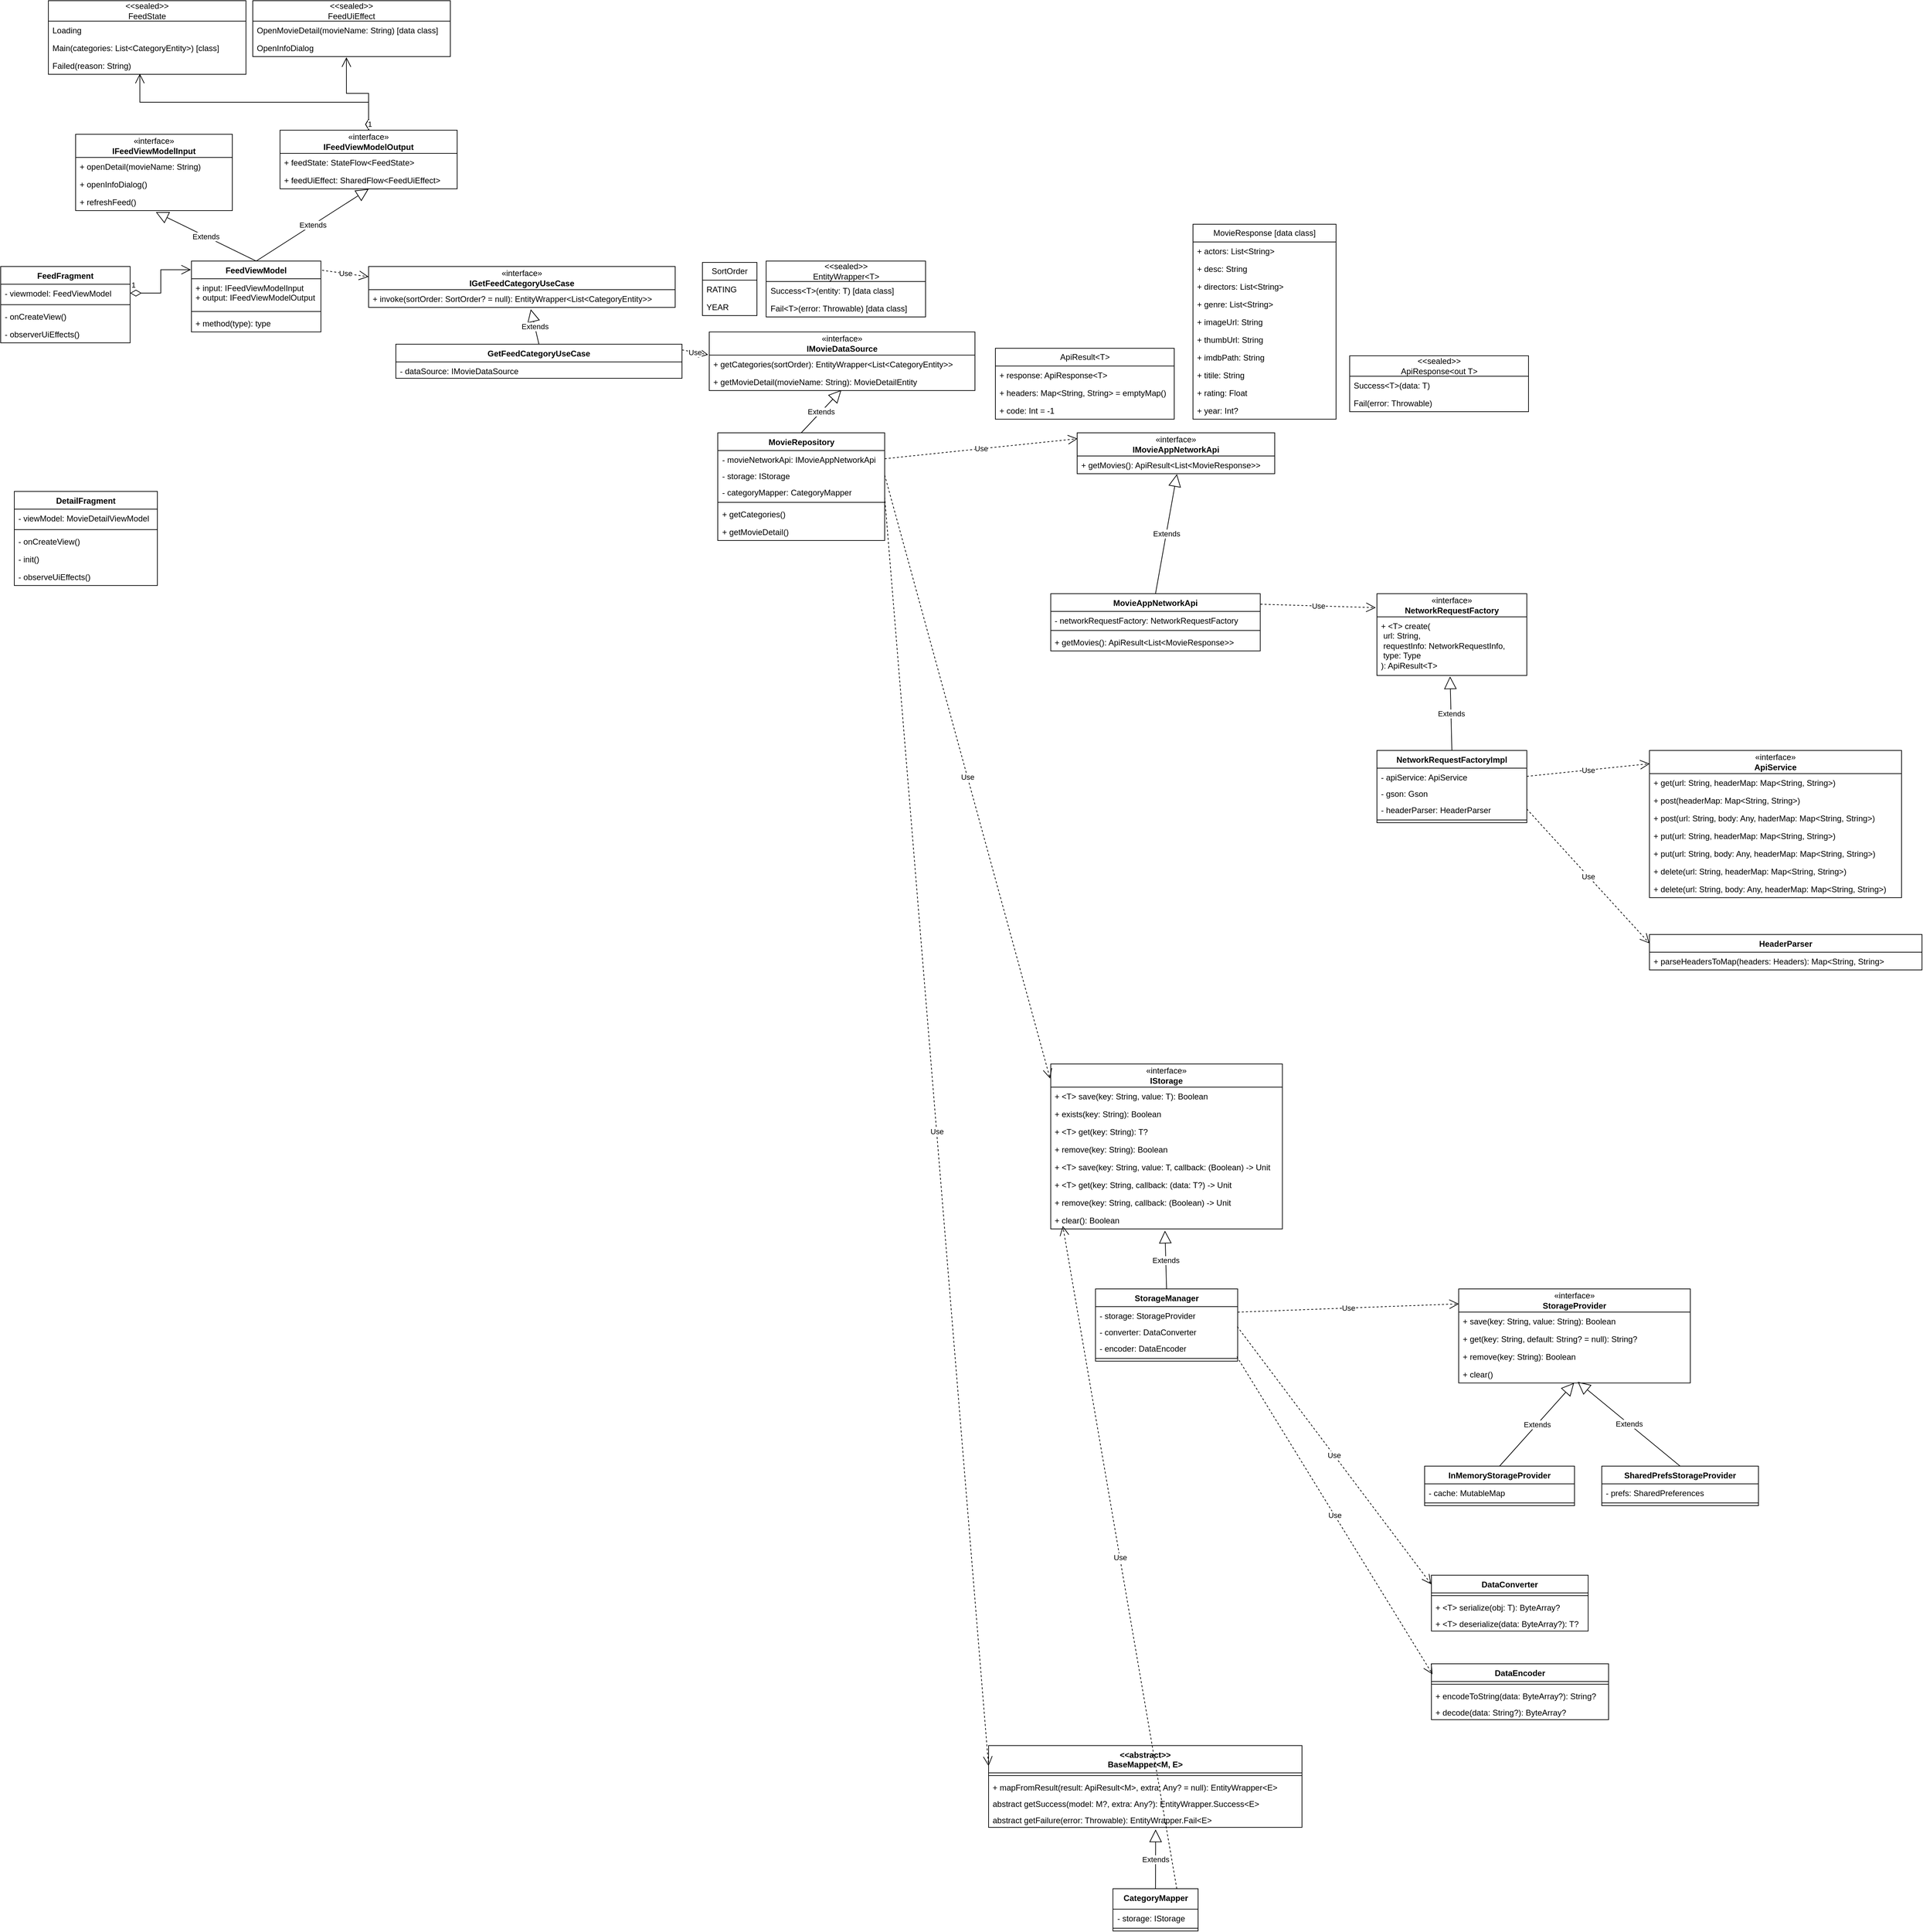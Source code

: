 <mxfile version="22.1.2" type="github">
  <diagram id="C5RBs43oDa-KdzZeNtuy" name="Page-1">
    <mxGraphModel dx="1050" dy="1726" grid="1" gridSize="10" guides="1" tooltips="1" connect="1" arrows="1" fold="1" page="1" pageScale="1" pageWidth="827" pageHeight="1169" math="0" shadow="0">
      <root>
        <mxCell id="WIyWlLk6GJQsqaUBKTNV-0" />
        <mxCell id="WIyWlLk6GJQsqaUBKTNV-1" parent="WIyWlLk6GJQsqaUBKTNV-0" />
        <mxCell id="dOjnQ6bzSZBaQjQhCeTP-21" value="FeedFragment" style="swimlane;fontStyle=1;align=center;verticalAlign=top;childLayout=stackLayout;horizontal=1;startSize=26;horizontalStack=0;resizeParent=1;resizeParentMax=0;resizeLast=0;collapsible=1;marginBottom=0;whiteSpace=wrap;html=1;" parent="WIyWlLk6GJQsqaUBKTNV-1" vertex="1">
          <mxGeometry x="20" y="90" width="190" height="112" as="geometry" />
        </mxCell>
        <mxCell id="dOjnQ6bzSZBaQjQhCeTP-22" value="- viewmodel: FeedViewModel" style="text;strokeColor=none;fillColor=none;align=left;verticalAlign=top;spacingLeft=4;spacingRight=4;overflow=hidden;rotatable=0;points=[[0,0.5],[1,0.5]];portConstraint=eastwest;whiteSpace=wrap;html=1;" parent="dOjnQ6bzSZBaQjQhCeTP-21" vertex="1">
          <mxGeometry y="26" width="190" height="26" as="geometry" />
        </mxCell>
        <mxCell id="dOjnQ6bzSZBaQjQhCeTP-23" value="" style="line;strokeWidth=1;fillColor=none;align=left;verticalAlign=middle;spacingTop=-1;spacingLeft=3;spacingRight=3;rotatable=0;labelPosition=right;points=[];portConstraint=eastwest;strokeColor=inherit;" parent="dOjnQ6bzSZBaQjQhCeTP-21" vertex="1">
          <mxGeometry y="52" width="190" height="8" as="geometry" />
        </mxCell>
        <mxCell id="dOjnQ6bzSZBaQjQhCeTP-24" value="- onCreateView()" style="text;strokeColor=none;fillColor=none;align=left;verticalAlign=top;spacingLeft=4;spacingRight=4;overflow=hidden;rotatable=0;points=[[0,0.5],[1,0.5]];portConstraint=eastwest;whiteSpace=wrap;html=1;" parent="dOjnQ6bzSZBaQjQhCeTP-21" vertex="1">
          <mxGeometry y="60" width="190" height="26" as="geometry" />
        </mxCell>
        <mxCell id="q-XFkgNsZIP5EeEfSZAY-135" value="- observerUiEffects()" style="text;strokeColor=none;fillColor=none;align=left;verticalAlign=top;spacingLeft=4;spacingRight=4;overflow=hidden;rotatable=0;points=[[0,0.5],[1,0.5]];portConstraint=eastwest;whiteSpace=wrap;html=1;" parent="dOjnQ6bzSZBaQjQhCeTP-21" vertex="1">
          <mxGeometry y="86" width="190" height="26" as="geometry" />
        </mxCell>
        <mxCell id="dOjnQ6bzSZBaQjQhCeTP-25" value="DetailFragment" style="swimlane;fontStyle=1;align=center;verticalAlign=top;childLayout=stackLayout;horizontal=1;startSize=26;horizontalStack=0;resizeParent=1;resizeParentMax=0;resizeLast=0;collapsible=1;marginBottom=0;whiteSpace=wrap;html=1;" parent="WIyWlLk6GJQsqaUBKTNV-1" vertex="1">
          <mxGeometry x="40" y="420" width="210" height="138" as="geometry" />
        </mxCell>
        <mxCell id="dOjnQ6bzSZBaQjQhCeTP-26" value="- viewModel: MovieDetailViewModel" style="text;strokeColor=none;fillColor=none;align=left;verticalAlign=top;spacingLeft=4;spacingRight=4;overflow=hidden;rotatable=0;points=[[0,0.5],[1,0.5]];portConstraint=eastwest;whiteSpace=wrap;html=1;" parent="dOjnQ6bzSZBaQjQhCeTP-25" vertex="1">
          <mxGeometry y="26" width="210" height="26" as="geometry" />
        </mxCell>
        <mxCell id="dOjnQ6bzSZBaQjQhCeTP-27" value="" style="line;strokeWidth=1;fillColor=none;align=left;verticalAlign=middle;spacingTop=-1;spacingLeft=3;spacingRight=3;rotatable=0;labelPosition=right;points=[];portConstraint=eastwest;strokeColor=inherit;" parent="dOjnQ6bzSZBaQjQhCeTP-25" vertex="1">
          <mxGeometry y="52" width="210" height="8" as="geometry" />
        </mxCell>
        <mxCell id="dOjnQ6bzSZBaQjQhCeTP-28" value="- onCreateView()" style="text;strokeColor=none;fillColor=none;align=left;verticalAlign=top;spacingLeft=4;spacingRight=4;overflow=hidden;rotatable=0;points=[[0,0.5],[1,0.5]];portConstraint=eastwest;whiteSpace=wrap;html=1;" parent="dOjnQ6bzSZBaQjQhCeTP-25" vertex="1">
          <mxGeometry y="60" width="210" height="26" as="geometry" />
        </mxCell>
        <mxCell id="q-XFkgNsZIP5EeEfSZAY-136" value="- init()" style="text;strokeColor=none;fillColor=none;align=left;verticalAlign=top;spacingLeft=4;spacingRight=4;overflow=hidden;rotatable=0;points=[[0,0.5],[1,0.5]];portConstraint=eastwest;whiteSpace=wrap;html=1;" parent="dOjnQ6bzSZBaQjQhCeTP-25" vertex="1">
          <mxGeometry y="86" width="210" height="26" as="geometry" />
        </mxCell>
        <mxCell id="q-XFkgNsZIP5EeEfSZAY-137" value="- observeUiEffects()" style="text;strokeColor=none;fillColor=none;align=left;verticalAlign=top;spacingLeft=4;spacingRight=4;overflow=hidden;rotatable=0;points=[[0,0.5],[1,0.5]];portConstraint=eastwest;whiteSpace=wrap;html=1;" parent="dOjnQ6bzSZBaQjQhCeTP-25" vertex="1">
          <mxGeometry y="112" width="210" height="26" as="geometry" />
        </mxCell>
        <mxCell id="dOjnQ6bzSZBaQjQhCeTP-29" value="FeedViewModel" style="swimlane;fontStyle=1;align=center;verticalAlign=top;childLayout=stackLayout;horizontal=1;startSize=26;horizontalStack=0;resizeParent=1;resizeParentMax=0;resizeLast=0;collapsible=1;marginBottom=0;whiteSpace=wrap;html=1;" parent="WIyWlLk6GJQsqaUBKTNV-1" vertex="1">
          <mxGeometry x="300" y="82" width="190" height="104" as="geometry" />
        </mxCell>
        <mxCell id="dOjnQ6bzSZBaQjQhCeTP-30" value="+ input: IFeedViewModelInput&lt;br&gt;+ output: IFeedViewModelOutput" style="text;strokeColor=none;fillColor=none;align=left;verticalAlign=top;spacingLeft=4;spacingRight=4;overflow=hidden;rotatable=0;points=[[0,0.5],[1,0.5]];portConstraint=eastwest;whiteSpace=wrap;html=1;" parent="dOjnQ6bzSZBaQjQhCeTP-29" vertex="1">
          <mxGeometry y="26" width="190" height="44" as="geometry" />
        </mxCell>
        <mxCell id="dOjnQ6bzSZBaQjQhCeTP-31" value="" style="line;strokeWidth=1;fillColor=none;align=left;verticalAlign=middle;spacingTop=-1;spacingLeft=3;spacingRight=3;rotatable=0;labelPosition=right;points=[];portConstraint=eastwest;strokeColor=inherit;" parent="dOjnQ6bzSZBaQjQhCeTP-29" vertex="1">
          <mxGeometry y="70" width="190" height="8" as="geometry" />
        </mxCell>
        <mxCell id="dOjnQ6bzSZBaQjQhCeTP-32" value="+ method(type): type" style="text;strokeColor=none;fillColor=none;align=left;verticalAlign=top;spacingLeft=4;spacingRight=4;overflow=hidden;rotatable=0;points=[[0,0.5],[1,0.5]];portConstraint=eastwest;whiteSpace=wrap;html=1;" parent="dOjnQ6bzSZBaQjQhCeTP-29" vertex="1">
          <mxGeometry y="78" width="190" height="26" as="geometry" />
        </mxCell>
        <mxCell id="dOjnQ6bzSZBaQjQhCeTP-37" value="Extends" style="endArrow=block;endSize=16;endFill=0;html=1;rounded=0;exitX=0.5;exitY=0;exitDx=0;exitDy=0;entryX=0.512;entryY=1.083;entryDx=0;entryDy=0;entryPerimeter=0;" parent="WIyWlLk6GJQsqaUBKTNV-1" source="dOjnQ6bzSZBaQjQhCeTP-29" target="dOjnQ6bzSZBaQjQhCeTP-51" edge="1">
          <mxGeometry width="160" relative="1" as="geometry">
            <mxPoint x="290" y="300" as="sourcePoint" />
            <mxPoint x="290" y="-20.0" as="targetPoint" />
          </mxGeometry>
        </mxCell>
        <mxCell id="dOjnQ6bzSZBaQjQhCeTP-38" value="Extends" style="endArrow=block;endSize=16;endFill=0;html=1;rounded=0;exitX=0.5;exitY=0;exitDx=0;exitDy=0;entryX=0.5;entryY=1.013;entryDx=0;entryDy=0;entryPerimeter=0;" parent="WIyWlLk6GJQsqaUBKTNV-1" source="dOjnQ6bzSZBaQjQhCeTP-29" target="dOjnQ6bzSZBaQjQhCeTP-58" edge="1">
          <mxGeometry width="160" relative="1" as="geometry">
            <mxPoint x="380" y="160" as="sourcePoint" />
            <mxPoint x="513.36" y="-26.156" as="targetPoint" />
          </mxGeometry>
        </mxCell>
        <mxCell id="dOjnQ6bzSZBaQjQhCeTP-39" value="Use" style="endArrow=open;endSize=12;dashed=1;html=1;rounded=0;exitX=1.009;exitY=0.13;exitDx=0;exitDy=0;exitPerimeter=0;entryX=0;entryY=0.25;entryDx=0;entryDy=0;" parent="WIyWlLk6GJQsqaUBKTNV-1" source="dOjnQ6bzSZBaQjQhCeTP-29" target="q-XFkgNsZIP5EeEfSZAY-130" edge="1">
          <mxGeometry width="160" relative="1" as="geometry">
            <mxPoint x="480" y="189" as="sourcePoint" />
            <mxPoint x="600" y="125" as="targetPoint" />
          </mxGeometry>
        </mxCell>
        <mxCell id="dOjnQ6bzSZBaQjQhCeTP-42" value="1" style="endArrow=open;html=1;endSize=12;startArrow=diamondThin;startSize=14;startFill=0;edgeStyle=orthogonalEdgeStyle;align=left;verticalAlign=bottom;rounded=0;exitX=1;exitY=0.5;exitDx=0;exitDy=0;entryX=-0.004;entryY=0.122;entryDx=0;entryDy=0;entryPerimeter=0;" parent="WIyWlLk6GJQsqaUBKTNV-1" source="dOjnQ6bzSZBaQjQhCeTP-22" target="dOjnQ6bzSZBaQjQhCeTP-29" edge="1">
          <mxGeometry x="-1" y="3" relative="1" as="geometry">
            <mxPoint x="250" y="280" as="sourcePoint" />
            <mxPoint x="320" y="128" as="targetPoint" />
          </mxGeometry>
        </mxCell>
        <mxCell id="dOjnQ6bzSZBaQjQhCeTP-44" value="GetFeedCategoryUseCase" style="swimlane;fontStyle=1;align=center;verticalAlign=top;childLayout=stackLayout;horizontal=1;startSize=26;horizontalStack=0;resizeParent=1;resizeParentMax=0;resizeLast=0;collapsible=1;marginBottom=0;whiteSpace=wrap;html=1;" parent="WIyWlLk6GJQsqaUBKTNV-1" vertex="1">
          <mxGeometry x="600" y="204" width="420" height="50" as="geometry" />
        </mxCell>
        <mxCell id="dOjnQ6bzSZBaQjQhCeTP-45" value="- dataSource: IMovieDataSource" style="text;strokeColor=none;fillColor=none;align=left;verticalAlign=top;spacingLeft=4;spacingRight=4;overflow=hidden;rotatable=0;points=[[0,0.5],[1,0.5]];portConstraint=eastwest;whiteSpace=wrap;html=1;" parent="dOjnQ6bzSZBaQjQhCeTP-44" vertex="1">
          <mxGeometry y="26" width="420" height="24" as="geometry" />
        </mxCell>
        <mxCell id="dOjnQ6bzSZBaQjQhCeTP-48" value="«interface»&lt;br style=&quot;border-color: var(--border-color);&quot;&gt;&lt;b style=&quot;border-color: var(--border-color);&quot;&gt;IFeedViewModelInput&lt;/b&gt;" style="swimlane;fontStyle=0;childLayout=stackLayout;horizontal=1;startSize=34;fillColor=none;horizontalStack=0;resizeParent=1;resizeParentMax=0;resizeLast=0;collapsible=1;marginBottom=0;whiteSpace=wrap;html=1;" parent="WIyWlLk6GJQsqaUBKTNV-1" vertex="1">
          <mxGeometry x="130" y="-104" width="230" height="112" as="geometry" />
        </mxCell>
        <mxCell id="dOjnQ6bzSZBaQjQhCeTP-49" value="+ openDetail(movieName: String)" style="text;strokeColor=none;fillColor=none;align=left;verticalAlign=top;spacingLeft=4;spacingRight=4;overflow=hidden;rotatable=0;points=[[0,0.5],[1,0.5]];portConstraint=eastwest;whiteSpace=wrap;html=1;" parent="dOjnQ6bzSZBaQjQhCeTP-48" vertex="1">
          <mxGeometry y="34" width="230" height="26" as="geometry" />
        </mxCell>
        <mxCell id="dOjnQ6bzSZBaQjQhCeTP-50" value="+ openInfoDialog()" style="text;strokeColor=none;fillColor=none;align=left;verticalAlign=top;spacingLeft=4;spacingRight=4;overflow=hidden;rotatable=0;points=[[0,0.5],[1,0.5]];portConstraint=eastwest;whiteSpace=wrap;html=1;" parent="dOjnQ6bzSZBaQjQhCeTP-48" vertex="1">
          <mxGeometry y="60" width="230" height="26" as="geometry" />
        </mxCell>
        <mxCell id="dOjnQ6bzSZBaQjQhCeTP-51" value="+ refreshFeed()" style="text;strokeColor=none;fillColor=none;align=left;verticalAlign=top;spacingLeft=4;spacingRight=4;overflow=hidden;rotatable=0;points=[[0,0.5],[1,0.5]];portConstraint=eastwest;whiteSpace=wrap;html=1;" parent="dOjnQ6bzSZBaQjQhCeTP-48" vertex="1">
          <mxGeometry y="86" width="230" height="26" as="geometry" />
        </mxCell>
        <mxCell id="dOjnQ6bzSZBaQjQhCeTP-56" value="«interface»&lt;br style=&quot;border-color: var(--border-color);&quot;&gt;&lt;b style=&quot;border-color: var(--border-color);&quot;&gt;IFeedViewModelOutput&lt;/b&gt;" style="swimlane;fontStyle=0;childLayout=stackLayout;horizontal=1;startSize=34;fillColor=none;horizontalStack=0;resizeParent=1;resizeParentMax=0;resizeLast=0;collapsible=1;marginBottom=0;whiteSpace=wrap;html=1;" parent="WIyWlLk6GJQsqaUBKTNV-1" vertex="1">
          <mxGeometry x="430" y="-110" width="260" height="86" as="geometry" />
        </mxCell>
        <mxCell id="dOjnQ6bzSZBaQjQhCeTP-57" value="+ feedState: StateFlow&amp;lt;FeedState&amp;gt;" style="text;strokeColor=none;fillColor=none;align=left;verticalAlign=top;spacingLeft=4;spacingRight=4;overflow=hidden;rotatable=0;points=[[0,0.5],[1,0.5]];portConstraint=eastwest;whiteSpace=wrap;html=1;" parent="dOjnQ6bzSZBaQjQhCeTP-56" vertex="1">
          <mxGeometry y="34" width="260" height="26" as="geometry" />
        </mxCell>
        <mxCell id="dOjnQ6bzSZBaQjQhCeTP-58" value="+ feedUiEffect: SharedFlow&amp;lt;FeedUiEffect&amp;gt;" style="text;strokeColor=none;fillColor=none;align=left;verticalAlign=top;spacingLeft=4;spacingRight=4;overflow=hidden;rotatable=0;points=[[0,0.5],[1,0.5]];portConstraint=eastwest;whiteSpace=wrap;html=1;" parent="dOjnQ6bzSZBaQjQhCeTP-56" vertex="1">
          <mxGeometry y="60" width="260" height="26" as="geometry" />
        </mxCell>
        <mxCell id="dOjnQ6bzSZBaQjQhCeTP-62" value="&amp;lt;&amp;lt;sealed&amp;gt;&amp;gt;&lt;br&gt;FeedUiEffect" style="swimlane;fontStyle=0;childLayout=stackLayout;horizontal=1;startSize=30;fillColor=none;horizontalStack=0;resizeParent=1;resizeParentMax=0;resizeLast=0;collapsible=1;marginBottom=0;whiteSpace=wrap;html=1;" parent="WIyWlLk6GJQsqaUBKTNV-1" vertex="1">
          <mxGeometry x="390" y="-300" width="290" height="82" as="geometry" />
        </mxCell>
        <mxCell id="dOjnQ6bzSZBaQjQhCeTP-63" value="OpenMovieDetail(movieName: String) [data class]" style="text;strokeColor=none;fillColor=none;align=left;verticalAlign=top;spacingLeft=4;spacingRight=4;overflow=hidden;rotatable=0;points=[[0,0.5],[1,0.5]];portConstraint=eastwest;whiteSpace=wrap;html=1;" parent="dOjnQ6bzSZBaQjQhCeTP-62" vertex="1">
          <mxGeometry y="30" width="290" height="26" as="geometry" />
        </mxCell>
        <mxCell id="dOjnQ6bzSZBaQjQhCeTP-64" value="OpenInfoDialog" style="text;strokeColor=none;fillColor=none;align=left;verticalAlign=top;spacingLeft=4;spacingRight=4;overflow=hidden;rotatable=0;points=[[0,0.5],[1,0.5]];portConstraint=eastwest;whiteSpace=wrap;html=1;" parent="dOjnQ6bzSZBaQjQhCeTP-62" vertex="1">
          <mxGeometry y="56" width="290" height="26" as="geometry" />
        </mxCell>
        <mxCell id="dOjnQ6bzSZBaQjQhCeTP-66" value="1" style="endArrow=open;html=1;endSize=12;startArrow=diamondThin;startSize=14;startFill=0;edgeStyle=orthogonalEdgeStyle;align=left;verticalAlign=bottom;rounded=0;exitX=0.5;exitY=0;exitDx=0;exitDy=0;entryX=0.474;entryY=1.038;entryDx=0;entryDy=0;entryPerimeter=0;" parent="WIyWlLk6GJQsqaUBKTNV-1" source="dOjnQ6bzSZBaQjQhCeTP-56" target="dOjnQ6bzSZBaQjQhCeTP-64" edge="1">
          <mxGeometry x="-1" y="3" relative="1" as="geometry">
            <mxPoint x="530" y="-156" as="sourcePoint" />
            <mxPoint x="619" y="-190" as="targetPoint" />
          </mxGeometry>
        </mxCell>
        <mxCell id="dOjnQ6bzSZBaQjQhCeTP-67" value="&amp;lt;&amp;lt;sealed&amp;gt;&amp;gt;&lt;br&gt;FeedState" style="swimlane;fontStyle=0;childLayout=stackLayout;horizontal=1;startSize=30;fillColor=none;horizontalStack=0;resizeParent=1;resizeParentMax=0;resizeLast=0;collapsible=1;marginBottom=0;whiteSpace=wrap;html=1;" parent="WIyWlLk6GJQsqaUBKTNV-1" vertex="1">
          <mxGeometry x="90" y="-300" width="290" height="108" as="geometry" />
        </mxCell>
        <mxCell id="dOjnQ6bzSZBaQjQhCeTP-68" value="Loading" style="text;strokeColor=none;fillColor=none;align=left;verticalAlign=top;spacingLeft=4;spacingRight=4;overflow=hidden;rotatable=0;points=[[0,0.5],[1,0.5]];portConstraint=eastwest;whiteSpace=wrap;html=1;" parent="dOjnQ6bzSZBaQjQhCeTP-67" vertex="1">
          <mxGeometry y="30" width="290" height="26" as="geometry" />
        </mxCell>
        <mxCell id="dOjnQ6bzSZBaQjQhCeTP-69" value="Main(categories: List&amp;lt;CategoryEntity&amp;gt;) [class]" style="text;strokeColor=none;fillColor=none;align=left;verticalAlign=top;spacingLeft=4;spacingRight=4;overflow=hidden;rotatable=0;points=[[0,0.5],[1,0.5]];portConstraint=eastwest;whiteSpace=wrap;html=1;" parent="dOjnQ6bzSZBaQjQhCeTP-67" vertex="1">
          <mxGeometry y="56" width="290" height="26" as="geometry" />
        </mxCell>
        <mxCell id="dOjnQ6bzSZBaQjQhCeTP-70" value="Failed(reason: String)" style="text;strokeColor=none;fillColor=none;align=left;verticalAlign=top;spacingLeft=4;spacingRight=4;overflow=hidden;rotatable=0;points=[[0,0.5],[1,0.5]];portConstraint=eastwest;whiteSpace=wrap;html=1;" parent="dOjnQ6bzSZBaQjQhCeTP-67" vertex="1">
          <mxGeometry y="82" width="290" height="26" as="geometry" />
        </mxCell>
        <mxCell id="dOjnQ6bzSZBaQjQhCeTP-71" value="1" style="endArrow=open;html=1;endSize=12;startArrow=diamondThin;startSize=14;startFill=0;edgeStyle=orthogonalEdgeStyle;align=left;verticalAlign=bottom;rounded=0;exitX=0.5;exitY=0;exitDx=0;exitDy=0;entryX=0.463;entryY=0.968;entryDx=0;entryDy=0;entryPerimeter=0;" parent="WIyWlLk6GJQsqaUBKTNV-1" source="dOjnQ6bzSZBaQjQhCeTP-56" target="dOjnQ6bzSZBaQjQhCeTP-70" edge="1">
          <mxGeometry x="-1" y="3" relative="1" as="geometry">
            <mxPoint x="570" y="-100" as="sourcePoint" />
            <mxPoint x="230" y="-180" as="targetPoint" />
          </mxGeometry>
        </mxCell>
        <mxCell id="dOjnQ6bzSZBaQjQhCeTP-72" value="Extends" style="endArrow=block;endSize=16;endFill=0;html=1;rounded=0;exitX=0.5;exitY=0;exitDx=0;exitDy=0;entryX=0.529;entryY=1.107;entryDx=0;entryDy=0;entryPerimeter=0;" parent="WIyWlLk6GJQsqaUBKTNV-1" source="dOjnQ6bzSZBaQjQhCeTP-44" target="q-XFkgNsZIP5EeEfSZAY-131" edge="1">
          <mxGeometry width="160" relative="1" as="geometry">
            <mxPoint x="405" y="92" as="sourcePoint" />
            <mxPoint x="690" y="150" as="targetPoint" />
          </mxGeometry>
        </mxCell>
        <mxCell id="dOjnQ6bzSZBaQjQhCeTP-73" value="«interface»&lt;br style=&quot;border-color: var(--border-color);&quot;&gt;&lt;b style=&quot;border-color: var(--border-color);&quot;&gt;IMovieDataSource&lt;/b&gt;" style="swimlane;fontStyle=0;childLayout=stackLayout;horizontal=1;startSize=34;fillColor=none;horizontalStack=0;resizeParent=1;resizeParentMax=0;resizeLast=0;collapsible=1;marginBottom=0;whiteSpace=wrap;html=1;" parent="WIyWlLk6GJQsqaUBKTNV-1" vertex="1">
          <mxGeometry x="1060" y="186" width="390" height="86" as="geometry" />
        </mxCell>
        <mxCell id="dOjnQ6bzSZBaQjQhCeTP-74" value="+ getCategories(sortOrder): EntityWrapper&amp;lt;List&amp;lt;CategoryEntity&amp;gt;&amp;gt;" style="text;strokeColor=none;fillColor=none;align=left;verticalAlign=top;spacingLeft=4;spacingRight=4;overflow=hidden;rotatable=0;points=[[0,0.5],[1,0.5]];portConstraint=eastwest;whiteSpace=wrap;html=1;" parent="dOjnQ6bzSZBaQjQhCeTP-73" vertex="1">
          <mxGeometry y="34" width="390" height="26" as="geometry" />
        </mxCell>
        <mxCell id="dOjnQ6bzSZBaQjQhCeTP-75" value="+ getMovieDetail(movieName: String): MovieDetailEntity" style="text;strokeColor=none;fillColor=none;align=left;verticalAlign=top;spacingLeft=4;spacingRight=4;overflow=hidden;rotatable=0;points=[[0,0.5],[1,0.5]];portConstraint=eastwest;whiteSpace=wrap;html=1;" parent="dOjnQ6bzSZBaQjQhCeTP-73" vertex="1">
          <mxGeometry y="60" width="390" height="26" as="geometry" />
        </mxCell>
        <mxCell id="dOjnQ6bzSZBaQjQhCeTP-76" value="Use" style="endArrow=open;endSize=12;dashed=1;html=1;rounded=0;entryX=-0.004;entryY=0.389;entryDx=0;entryDy=0;entryPerimeter=0;exitX=1;exitY=0.167;exitDx=0;exitDy=0;exitPerimeter=0;" parent="WIyWlLk6GJQsqaUBKTNV-1" source="dOjnQ6bzSZBaQjQhCeTP-44" target="dOjnQ6bzSZBaQjQhCeTP-73" edge="1">
          <mxGeometry width="160" relative="1" as="geometry">
            <mxPoint x="920" y="220" as="sourcePoint" />
            <mxPoint x="888" y="289" as="targetPoint" />
          </mxGeometry>
        </mxCell>
        <mxCell id="dOjnQ6bzSZBaQjQhCeTP-77" value="SortOrder" style="swimlane;fontStyle=0;childLayout=stackLayout;horizontal=1;startSize=26;fillColor=none;horizontalStack=0;resizeParent=1;resizeParentMax=0;resizeLast=0;collapsible=1;marginBottom=0;whiteSpace=wrap;html=1;" parent="WIyWlLk6GJQsqaUBKTNV-1" vertex="1">
          <mxGeometry x="1050" y="84" width="80" height="78" as="geometry" />
        </mxCell>
        <mxCell id="dOjnQ6bzSZBaQjQhCeTP-78" value="RATING" style="text;strokeColor=none;fillColor=none;align=left;verticalAlign=top;spacingLeft=4;spacingRight=4;overflow=hidden;rotatable=0;points=[[0,0.5],[1,0.5]];portConstraint=eastwest;whiteSpace=wrap;html=1;" parent="dOjnQ6bzSZBaQjQhCeTP-77" vertex="1">
          <mxGeometry y="26" width="80" height="26" as="geometry" />
        </mxCell>
        <mxCell id="dOjnQ6bzSZBaQjQhCeTP-79" value="YEAR" style="text;strokeColor=none;fillColor=none;align=left;verticalAlign=top;spacingLeft=4;spacingRight=4;overflow=hidden;rotatable=0;points=[[0,0.5],[1,0.5]];portConstraint=eastwest;whiteSpace=wrap;html=1;" parent="dOjnQ6bzSZBaQjQhCeTP-77" vertex="1">
          <mxGeometry y="52" width="80" height="26" as="geometry" />
        </mxCell>
        <mxCell id="dOjnQ6bzSZBaQjQhCeTP-81" value="&amp;lt;&amp;lt;sealed&amp;gt;&amp;gt;&lt;br&gt;EntityWrapper&amp;lt;T&amp;gt;" style="swimlane;fontStyle=0;childLayout=stackLayout;horizontal=1;startSize=30;fillColor=none;horizontalStack=0;resizeParent=1;resizeParentMax=0;resizeLast=0;collapsible=1;marginBottom=0;whiteSpace=wrap;html=1;" parent="WIyWlLk6GJQsqaUBKTNV-1" vertex="1">
          <mxGeometry x="1143.5" y="82" width="234" height="82" as="geometry" />
        </mxCell>
        <mxCell id="dOjnQ6bzSZBaQjQhCeTP-82" value="Success&amp;lt;T&amp;gt;(entity: T) [data class]" style="text;strokeColor=none;fillColor=none;align=left;verticalAlign=top;spacingLeft=4;spacingRight=4;overflow=hidden;rotatable=0;points=[[0,0.5],[1,0.5]];portConstraint=eastwest;whiteSpace=wrap;html=1;" parent="dOjnQ6bzSZBaQjQhCeTP-81" vertex="1">
          <mxGeometry y="30" width="234" height="26" as="geometry" />
        </mxCell>
        <mxCell id="dOjnQ6bzSZBaQjQhCeTP-83" value="Fail&amp;lt;T&amp;gt;(error: Throwable) [data class]" style="text;strokeColor=none;fillColor=none;align=left;verticalAlign=top;spacingLeft=4;spacingRight=4;overflow=hidden;rotatable=0;points=[[0,0.5],[1,0.5]];portConstraint=eastwest;whiteSpace=wrap;html=1;" parent="dOjnQ6bzSZBaQjQhCeTP-81" vertex="1">
          <mxGeometry y="56" width="234" height="26" as="geometry" />
        </mxCell>
        <mxCell id="dOjnQ6bzSZBaQjQhCeTP-84" value="MovieRepository" style="swimlane;fontStyle=1;align=center;verticalAlign=top;childLayout=stackLayout;horizontal=1;startSize=26;horizontalStack=0;resizeParent=1;resizeParentMax=0;resizeLast=0;collapsible=1;marginBottom=0;whiteSpace=wrap;html=1;" parent="WIyWlLk6GJQsqaUBKTNV-1" vertex="1">
          <mxGeometry x="1072.5" y="334" width="245" height="158" as="geometry" />
        </mxCell>
        <mxCell id="dOjnQ6bzSZBaQjQhCeTP-85" value="- movieNetworkApi: IMovieAppNetworkApi" style="text;strokeColor=none;fillColor=none;align=left;verticalAlign=top;spacingLeft=4;spacingRight=4;overflow=hidden;rotatable=0;points=[[0,0.5],[1,0.5]];portConstraint=eastwest;whiteSpace=wrap;html=1;" parent="dOjnQ6bzSZBaQjQhCeTP-84" vertex="1">
          <mxGeometry y="26" width="245" height="24" as="geometry" />
        </mxCell>
        <mxCell id="q-XFkgNsZIP5EeEfSZAY-42" value="- storage: IStorage" style="text;strokeColor=none;fillColor=none;align=left;verticalAlign=top;spacingLeft=4;spacingRight=4;overflow=hidden;rotatable=0;points=[[0,0.5],[1,0.5]];portConstraint=eastwest;whiteSpace=wrap;html=1;" parent="dOjnQ6bzSZBaQjQhCeTP-84" vertex="1">
          <mxGeometry y="50" width="245" height="24" as="geometry" />
        </mxCell>
        <mxCell id="q-XFkgNsZIP5EeEfSZAY-43" value="- categoryMapper: CategoryMapper" style="text;strokeColor=none;fillColor=none;align=left;verticalAlign=top;spacingLeft=4;spacingRight=4;overflow=hidden;rotatable=0;points=[[0,0.5],[1,0.5]];portConstraint=eastwest;whiteSpace=wrap;html=1;" parent="dOjnQ6bzSZBaQjQhCeTP-84" vertex="1">
          <mxGeometry y="74" width="245" height="24" as="geometry" />
        </mxCell>
        <mxCell id="dOjnQ6bzSZBaQjQhCeTP-86" value="" style="line;strokeWidth=1;fillColor=none;align=left;verticalAlign=middle;spacingTop=-1;spacingLeft=3;spacingRight=3;rotatable=0;labelPosition=right;points=[];portConstraint=eastwest;strokeColor=inherit;" parent="dOjnQ6bzSZBaQjQhCeTP-84" vertex="1">
          <mxGeometry y="98" width="245" height="8" as="geometry" />
        </mxCell>
        <mxCell id="dOjnQ6bzSZBaQjQhCeTP-87" value="+ getCategories()" style="text;strokeColor=none;fillColor=none;align=left;verticalAlign=top;spacingLeft=4;spacingRight=4;overflow=hidden;rotatable=0;points=[[0,0.5],[1,0.5]];portConstraint=eastwest;whiteSpace=wrap;html=1;" parent="dOjnQ6bzSZBaQjQhCeTP-84" vertex="1">
          <mxGeometry y="106" width="245" height="26" as="geometry" />
        </mxCell>
        <mxCell id="q-XFkgNsZIP5EeEfSZAY-30" value="+ getMovieDetail()" style="text;strokeColor=none;fillColor=none;align=left;verticalAlign=top;spacingLeft=4;spacingRight=4;overflow=hidden;rotatable=0;points=[[0,0.5],[1,0.5]];portConstraint=eastwest;whiteSpace=wrap;html=1;" parent="dOjnQ6bzSZBaQjQhCeTP-84" vertex="1">
          <mxGeometry y="132" width="245" height="26" as="geometry" />
        </mxCell>
        <mxCell id="dOjnQ6bzSZBaQjQhCeTP-88" value="Extends" style="endArrow=block;endSize=16;endFill=0;html=1;rounded=0;exitX=0.5;exitY=0;exitDx=0;exitDy=0;entryX=0.497;entryY=0.977;entryDx=0;entryDy=0;entryPerimeter=0;" parent="WIyWlLk6GJQsqaUBKTNV-1" source="dOjnQ6bzSZBaQjQhCeTP-84" target="dOjnQ6bzSZBaQjQhCeTP-75" edge="1">
          <mxGeometry width="160" relative="1" as="geometry">
            <mxPoint x="1170" y="340" as="sourcePoint" />
            <mxPoint x="1170" y="280" as="targetPoint" />
          </mxGeometry>
        </mxCell>
        <mxCell id="dOjnQ6bzSZBaQjQhCeTP-94" value="«interface»&lt;br style=&quot;border-color: var(--border-color);&quot;&gt;&lt;b style=&quot;border-color: var(--border-color);&quot;&gt;IMovieAppNetworkApi&lt;/b&gt;" style="swimlane;fontStyle=0;childLayout=stackLayout;horizontal=1;startSize=34;fillColor=none;horizontalStack=0;resizeParent=1;resizeParentMax=0;resizeLast=0;collapsible=1;marginBottom=0;whiteSpace=wrap;html=1;" parent="WIyWlLk6GJQsqaUBKTNV-1" vertex="1">
          <mxGeometry x="1600" y="334" width="290" height="60" as="geometry" />
        </mxCell>
        <mxCell id="dOjnQ6bzSZBaQjQhCeTP-95" value="+ getMovies(): ApiResult&amp;lt;List&amp;lt;MovieResponse&amp;gt;&amp;gt;" style="text;strokeColor=none;fillColor=none;align=left;verticalAlign=top;spacingLeft=4;spacingRight=4;overflow=hidden;rotatable=0;points=[[0,0.5],[1,0.5]];portConstraint=eastwest;whiteSpace=wrap;html=1;" parent="dOjnQ6bzSZBaQjQhCeTP-94" vertex="1">
          <mxGeometry y="34" width="290" height="26" as="geometry" />
        </mxCell>
        <mxCell id="dOjnQ6bzSZBaQjQhCeTP-97" value="Use" style="endArrow=open;endSize=12;dashed=1;html=1;rounded=0;entryX=0.002;entryY=0.144;entryDx=0;entryDy=0;entryPerimeter=0;exitX=1;exitY=0.5;exitDx=0;exitDy=0;" parent="WIyWlLk6GJQsqaUBKTNV-1" source="dOjnQ6bzSZBaQjQhCeTP-85" target="dOjnQ6bzSZBaQjQhCeTP-94" edge="1">
          <mxGeometry width="160" relative="1" as="geometry">
            <mxPoint x="1360" y="370" as="sourcePoint" />
            <mxPoint x="1460" y="380" as="targetPoint" />
          </mxGeometry>
        </mxCell>
        <mxCell id="dOjnQ6bzSZBaQjQhCeTP-98" value="MovieResponse [data class]" style="swimlane;fontStyle=0;childLayout=stackLayout;horizontal=1;startSize=26;fillColor=none;horizontalStack=0;resizeParent=1;resizeParentMax=0;resizeLast=0;collapsible=1;marginBottom=0;whiteSpace=wrap;html=1;" parent="WIyWlLk6GJQsqaUBKTNV-1" vertex="1">
          <mxGeometry x="1770" y="28" width="210" height="286" as="geometry" />
        </mxCell>
        <mxCell id="dOjnQ6bzSZBaQjQhCeTP-99" value="+ actors: List&amp;lt;String&amp;gt;" style="text;strokeColor=none;fillColor=none;align=left;verticalAlign=top;spacingLeft=4;spacingRight=4;overflow=hidden;rotatable=0;points=[[0,0.5],[1,0.5]];portConstraint=eastwest;whiteSpace=wrap;html=1;" parent="dOjnQ6bzSZBaQjQhCeTP-98" vertex="1">
          <mxGeometry y="26" width="210" height="26" as="geometry" />
        </mxCell>
        <mxCell id="dOjnQ6bzSZBaQjQhCeTP-100" value="+ desc: String" style="text;strokeColor=none;fillColor=none;align=left;verticalAlign=top;spacingLeft=4;spacingRight=4;overflow=hidden;rotatable=0;points=[[0,0.5],[1,0.5]];portConstraint=eastwest;whiteSpace=wrap;html=1;" parent="dOjnQ6bzSZBaQjQhCeTP-98" vertex="1">
          <mxGeometry y="52" width="210" height="26" as="geometry" />
        </mxCell>
        <mxCell id="dOjnQ6bzSZBaQjQhCeTP-101" value="+ directors: List&amp;lt;String&amp;gt;" style="text;strokeColor=none;fillColor=none;align=left;verticalAlign=top;spacingLeft=4;spacingRight=4;overflow=hidden;rotatable=0;points=[[0,0.5],[1,0.5]];portConstraint=eastwest;whiteSpace=wrap;html=1;" parent="dOjnQ6bzSZBaQjQhCeTP-98" vertex="1">
          <mxGeometry y="78" width="210" height="26" as="geometry" />
        </mxCell>
        <mxCell id="dOjnQ6bzSZBaQjQhCeTP-106" value="+ genre: List&amp;lt;String&amp;gt;" style="text;strokeColor=none;fillColor=none;align=left;verticalAlign=top;spacingLeft=4;spacingRight=4;overflow=hidden;rotatable=0;points=[[0,0.5],[1,0.5]];portConstraint=eastwest;whiteSpace=wrap;html=1;" parent="dOjnQ6bzSZBaQjQhCeTP-98" vertex="1">
          <mxGeometry y="104" width="210" height="26" as="geometry" />
        </mxCell>
        <mxCell id="dOjnQ6bzSZBaQjQhCeTP-107" value="+ imageUrl: String" style="text;strokeColor=none;fillColor=none;align=left;verticalAlign=top;spacingLeft=4;spacingRight=4;overflow=hidden;rotatable=0;points=[[0,0.5],[1,0.5]];portConstraint=eastwest;whiteSpace=wrap;html=1;" parent="dOjnQ6bzSZBaQjQhCeTP-98" vertex="1">
          <mxGeometry y="130" width="210" height="26" as="geometry" />
        </mxCell>
        <mxCell id="dOjnQ6bzSZBaQjQhCeTP-108" value="+ thumbUrl: String" style="text;strokeColor=none;fillColor=none;align=left;verticalAlign=top;spacingLeft=4;spacingRight=4;overflow=hidden;rotatable=0;points=[[0,0.5],[1,0.5]];portConstraint=eastwest;whiteSpace=wrap;html=1;" parent="dOjnQ6bzSZBaQjQhCeTP-98" vertex="1">
          <mxGeometry y="156" width="210" height="26" as="geometry" />
        </mxCell>
        <mxCell id="dOjnQ6bzSZBaQjQhCeTP-109" value="+ imdbPath: String" style="text;strokeColor=none;fillColor=none;align=left;verticalAlign=top;spacingLeft=4;spacingRight=4;overflow=hidden;rotatable=0;points=[[0,0.5],[1,0.5]];portConstraint=eastwest;whiteSpace=wrap;html=1;" parent="dOjnQ6bzSZBaQjQhCeTP-98" vertex="1">
          <mxGeometry y="182" width="210" height="26" as="geometry" />
        </mxCell>
        <mxCell id="dOjnQ6bzSZBaQjQhCeTP-110" value="+ titile: String" style="text;strokeColor=none;fillColor=none;align=left;verticalAlign=top;spacingLeft=4;spacingRight=4;overflow=hidden;rotatable=0;points=[[0,0.5],[1,0.5]];portConstraint=eastwest;whiteSpace=wrap;html=1;" parent="dOjnQ6bzSZBaQjQhCeTP-98" vertex="1">
          <mxGeometry y="208" width="210" height="26" as="geometry" />
        </mxCell>
        <mxCell id="dOjnQ6bzSZBaQjQhCeTP-111" value="+ rating: Float" style="text;strokeColor=none;fillColor=none;align=left;verticalAlign=top;spacingLeft=4;spacingRight=4;overflow=hidden;rotatable=0;points=[[0,0.5],[1,0.5]];portConstraint=eastwest;whiteSpace=wrap;html=1;" parent="dOjnQ6bzSZBaQjQhCeTP-98" vertex="1">
          <mxGeometry y="234" width="210" height="26" as="geometry" />
        </mxCell>
        <mxCell id="dOjnQ6bzSZBaQjQhCeTP-112" value="+ year: Int?" style="text;strokeColor=none;fillColor=none;align=left;verticalAlign=top;spacingLeft=4;spacingRight=4;overflow=hidden;rotatable=0;points=[[0,0.5],[1,0.5]];portConstraint=eastwest;whiteSpace=wrap;html=1;" parent="dOjnQ6bzSZBaQjQhCeTP-98" vertex="1">
          <mxGeometry y="260" width="210" height="26" as="geometry" />
        </mxCell>
        <mxCell id="dOjnQ6bzSZBaQjQhCeTP-113" value="ApiResult&amp;lt;T&amp;gt;" style="swimlane;fontStyle=0;childLayout=stackLayout;horizontal=1;startSize=26;fillColor=none;horizontalStack=0;resizeParent=1;resizeParentMax=0;resizeLast=0;collapsible=1;marginBottom=0;whiteSpace=wrap;html=1;" parent="WIyWlLk6GJQsqaUBKTNV-1" vertex="1">
          <mxGeometry x="1480" y="210" width="262.5" height="104" as="geometry" />
        </mxCell>
        <mxCell id="dOjnQ6bzSZBaQjQhCeTP-114" value="+ response: ApiResponse&amp;lt;T&amp;gt;" style="text;strokeColor=none;fillColor=none;align=left;verticalAlign=top;spacingLeft=4;spacingRight=4;overflow=hidden;rotatable=0;points=[[0,0.5],[1,0.5]];portConstraint=eastwest;whiteSpace=wrap;html=1;" parent="dOjnQ6bzSZBaQjQhCeTP-113" vertex="1">
          <mxGeometry y="26" width="262.5" height="26" as="geometry" />
        </mxCell>
        <mxCell id="dOjnQ6bzSZBaQjQhCeTP-115" value="+ headers: Map&amp;lt;String, String&amp;gt; = emptyMap()" style="text;strokeColor=none;fillColor=none;align=left;verticalAlign=top;spacingLeft=4;spacingRight=4;overflow=hidden;rotatable=0;points=[[0,0.5],[1,0.5]];portConstraint=eastwest;whiteSpace=wrap;html=1;" parent="dOjnQ6bzSZBaQjQhCeTP-113" vertex="1">
          <mxGeometry y="52" width="262.5" height="26" as="geometry" />
        </mxCell>
        <mxCell id="dOjnQ6bzSZBaQjQhCeTP-116" value="+ code: Int = -1" style="text;strokeColor=none;fillColor=none;align=left;verticalAlign=top;spacingLeft=4;spacingRight=4;overflow=hidden;rotatable=0;points=[[0,0.5],[1,0.5]];portConstraint=eastwest;whiteSpace=wrap;html=1;" parent="dOjnQ6bzSZBaQjQhCeTP-113" vertex="1">
          <mxGeometry y="78" width="262.5" height="26" as="geometry" />
        </mxCell>
        <mxCell id="dOjnQ6bzSZBaQjQhCeTP-124" value="&amp;lt;&amp;lt;sealed&amp;gt;&amp;gt;&lt;br&gt;ApiResponse&amp;lt;out T&amp;gt;" style="swimlane;fontStyle=0;childLayout=stackLayout;horizontal=1;startSize=30;fillColor=none;horizontalStack=0;resizeParent=1;resizeParentMax=0;resizeLast=0;collapsible=1;marginBottom=0;whiteSpace=wrap;html=1;" parent="WIyWlLk6GJQsqaUBKTNV-1" vertex="1">
          <mxGeometry x="2000" y="221" width="262.5" height="82" as="geometry" />
        </mxCell>
        <mxCell id="dOjnQ6bzSZBaQjQhCeTP-125" value="Success&amp;lt;T&amp;gt;(data: T)" style="text;strokeColor=none;fillColor=none;align=left;verticalAlign=top;spacingLeft=4;spacingRight=4;overflow=hidden;rotatable=0;points=[[0,0.5],[1,0.5]];portConstraint=eastwest;whiteSpace=wrap;html=1;" parent="dOjnQ6bzSZBaQjQhCeTP-124" vertex="1">
          <mxGeometry y="30" width="262.5" height="26" as="geometry" />
        </mxCell>
        <mxCell id="dOjnQ6bzSZBaQjQhCeTP-126" value="Fail(error: Throwable)" style="text;strokeColor=none;fillColor=none;align=left;verticalAlign=top;spacingLeft=4;spacingRight=4;overflow=hidden;rotatable=0;points=[[0,0.5],[1,0.5]];portConstraint=eastwest;whiteSpace=wrap;html=1;" parent="dOjnQ6bzSZBaQjQhCeTP-124" vertex="1">
          <mxGeometry y="56" width="262.5" height="26" as="geometry" />
        </mxCell>
        <mxCell id="dOjnQ6bzSZBaQjQhCeTP-132" value="MovieAppNetworkApi" style="swimlane;fontStyle=1;align=center;verticalAlign=top;childLayout=stackLayout;horizontal=1;startSize=26;horizontalStack=0;resizeParent=1;resizeParentMax=0;resizeLast=0;collapsible=1;marginBottom=0;whiteSpace=wrap;html=1;" parent="WIyWlLk6GJQsqaUBKTNV-1" vertex="1">
          <mxGeometry x="1561.25" y="570" width="307.5" height="84" as="geometry" />
        </mxCell>
        <mxCell id="dOjnQ6bzSZBaQjQhCeTP-133" value="- networkRequestFactory: NetworkRequestFactory" style="text;strokeColor=none;fillColor=none;align=left;verticalAlign=top;spacingLeft=4;spacingRight=4;overflow=hidden;rotatable=0;points=[[0,0.5],[1,0.5]];portConstraint=eastwest;whiteSpace=wrap;html=1;" parent="dOjnQ6bzSZBaQjQhCeTP-132" vertex="1">
          <mxGeometry y="26" width="307.5" height="24" as="geometry" />
        </mxCell>
        <mxCell id="dOjnQ6bzSZBaQjQhCeTP-134" value="" style="line;strokeWidth=1;fillColor=none;align=left;verticalAlign=middle;spacingTop=-1;spacingLeft=3;spacingRight=3;rotatable=0;labelPosition=right;points=[];portConstraint=eastwest;strokeColor=inherit;" parent="dOjnQ6bzSZBaQjQhCeTP-132" vertex="1">
          <mxGeometry y="50" width="307.5" height="8" as="geometry" />
        </mxCell>
        <mxCell id="dOjnQ6bzSZBaQjQhCeTP-135" value="+ getMovies(): ApiResult&amp;lt;List&amp;lt;MovieResponse&amp;gt;&amp;gt;" style="text;strokeColor=none;fillColor=none;align=left;verticalAlign=top;spacingLeft=4;spacingRight=4;overflow=hidden;rotatable=0;points=[[0,0.5],[1,0.5]];portConstraint=eastwest;whiteSpace=wrap;html=1;" parent="dOjnQ6bzSZBaQjQhCeTP-132" vertex="1">
          <mxGeometry y="58" width="307.5" height="26" as="geometry" />
        </mxCell>
        <mxCell id="dOjnQ6bzSZBaQjQhCeTP-136" value="Extends" style="endArrow=block;endSize=16;endFill=0;html=1;rounded=0;exitX=0.5;exitY=0;exitDx=0;exitDy=0;entryX=0.505;entryY=1.022;entryDx=0;entryDy=0;entryPerimeter=0;" parent="WIyWlLk6GJQsqaUBKTNV-1" source="dOjnQ6bzSZBaQjQhCeTP-132" target="dOjnQ6bzSZBaQjQhCeTP-95" edge="1">
          <mxGeometry width="160" relative="1" as="geometry">
            <mxPoint x="1810" y="500" as="sourcePoint" />
            <mxPoint x="1970" y="500" as="targetPoint" />
          </mxGeometry>
        </mxCell>
        <mxCell id="dOjnQ6bzSZBaQjQhCeTP-137" value="Use" style="endArrow=open;endSize=12;dashed=1;html=1;rounded=0;exitX=1.001;exitY=0.184;exitDx=0;exitDy=0;exitPerimeter=0;entryX=-0.008;entryY=0.171;entryDx=0;entryDy=0;entryPerimeter=0;" parent="WIyWlLk6GJQsqaUBKTNV-1" source="dOjnQ6bzSZBaQjQhCeTP-132" target="dOjnQ6bzSZBaQjQhCeTP-138" edge="1">
          <mxGeometry width="160" relative="1" as="geometry">
            <mxPoint x="1890" y="595" as="sourcePoint" />
            <mxPoint x="2020" y="590" as="targetPoint" />
          </mxGeometry>
        </mxCell>
        <mxCell id="dOjnQ6bzSZBaQjQhCeTP-138" value="«interface»&lt;br style=&quot;border-color: var(--border-color);&quot;&gt;&lt;b style=&quot;border-color: var(--border-color);&quot;&gt;NetworkRequestFactory&lt;/b&gt;" style="swimlane;fontStyle=0;childLayout=stackLayout;horizontal=1;startSize=34;fillColor=none;horizontalStack=0;resizeParent=1;resizeParentMax=0;resizeLast=0;collapsible=1;marginBottom=0;whiteSpace=wrap;html=1;" parent="WIyWlLk6GJQsqaUBKTNV-1" vertex="1">
          <mxGeometry x="2040" y="570" width="220" height="120" as="geometry" />
        </mxCell>
        <mxCell id="dOjnQ6bzSZBaQjQhCeTP-139" value="+ &amp;lt;T&amp;gt; create(&lt;br&gt;&lt;span style=&quot;white-space: pre;&quot;&gt; &lt;/span&gt;url: String,&lt;br&gt;&lt;span style=&quot;white-space: pre;&quot;&gt; &lt;/span&gt;requestInfo: NetworkRequestInfo,&lt;br&gt;&lt;span style=&quot;white-space: pre;&quot;&gt; &lt;/span&gt;type: Type&lt;br&gt;): ApiResult&amp;lt;T&amp;gt;" style="text;strokeColor=none;fillColor=none;align=left;verticalAlign=top;spacingLeft=4;spacingRight=4;overflow=hidden;rotatable=0;points=[[0,0.5],[1,0.5]];portConstraint=eastwest;whiteSpace=wrap;html=1;" parent="dOjnQ6bzSZBaQjQhCeTP-138" vertex="1">
          <mxGeometry y="34" width="220" height="86" as="geometry" />
        </mxCell>
        <mxCell id="q-XFkgNsZIP5EeEfSZAY-2" value="NetworkRequestFactoryImpl" style="swimlane;fontStyle=1;align=center;verticalAlign=top;childLayout=stackLayout;horizontal=1;startSize=26;horizontalStack=0;resizeParent=1;resizeParentMax=0;resizeLast=0;collapsible=1;marginBottom=0;whiteSpace=wrap;html=1;" parent="WIyWlLk6GJQsqaUBKTNV-1" vertex="1">
          <mxGeometry x="2040" y="800" width="220" height="106" as="geometry" />
        </mxCell>
        <mxCell id="q-XFkgNsZIP5EeEfSZAY-3" value="- apiService: ApiService" style="text;strokeColor=none;fillColor=none;align=left;verticalAlign=top;spacingLeft=4;spacingRight=4;overflow=hidden;rotatable=0;points=[[0,0.5],[1,0.5]];portConstraint=eastwest;whiteSpace=wrap;html=1;" parent="q-XFkgNsZIP5EeEfSZAY-2" vertex="1">
          <mxGeometry y="26" width="220" height="24" as="geometry" />
        </mxCell>
        <mxCell id="q-XFkgNsZIP5EeEfSZAY-6" value="- gson: Gson" style="text;strokeColor=none;fillColor=none;align=left;verticalAlign=top;spacingLeft=4;spacingRight=4;overflow=hidden;rotatable=0;points=[[0,0.5],[1,0.5]];portConstraint=eastwest;whiteSpace=wrap;html=1;" parent="q-XFkgNsZIP5EeEfSZAY-2" vertex="1">
          <mxGeometry y="50" width="220" height="24" as="geometry" />
        </mxCell>
        <mxCell id="q-XFkgNsZIP5EeEfSZAY-7" value="- headerParser: HeaderParser" style="text;strokeColor=none;fillColor=none;align=left;verticalAlign=top;spacingLeft=4;spacingRight=4;overflow=hidden;rotatable=0;points=[[0,0.5],[1,0.5]];portConstraint=eastwest;whiteSpace=wrap;html=1;" parent="q-XFkgNsZIP5EeEfSZAY-2" vertex="1">
          <mxGeometry y="74" width="220" height="24" as="geometry" />
        </mxCell>
        <mxCell id="q-XFkgNsZIP5EeEfSZAY-4" value="" style="line;strokeWidth=1;fillColor=none;align=left;verticalAlign=middle;spacingTop=-1;spacingLeft=3;spacingRight=3;rotatable=0;labelPosition=right;points=[];portConstraint=eastwest;strokeColor=inherit;" parent="q-XFkgNsZIP5EeEfSZAY-2" vertex="1">
          <mxGeometry y="98" width="220" height="8" as="geometry" />
        </mxCell>
        <mxCell id="q-XFkgNsZIP5EeEfSZAY-8" value="Extends" style="endArrow=block;endSize=16;endFill=0;html=1;rounded=0;exitX=0.5;exitY=0;exitDx=0;exitDy=0;entryX=0.488;entryY=1.017;entryDx=0;entryDy=0;entryPerimeter=0;" parent="WIyWlLk6GJQsqaUBKTNV-1" source="q-XFkgNsZIP5EeEfSZAY-2" target="dOjnQ6bzSZBaQjQhCeTP-139" edge="1">
          <mxGeometry width="160" relative="1" as="geometry">
            <mxPoint x="1900" y="885" as="sourcePoint" />
            <mxPoint x="1864" y="710" as="targetPoint" />
          </mxGeometry>
        </mxCell>
        <mxCell id="q-XFkgNsZIP5EeEfSZAY-9" value="«interface»&lt;br style=&quot;border-color: var(--border-color);&quot;&gt;&lt;b&gt;ApiService&lt;/b&gt;" style="swimlane;fontStyle=0;childLayout=stackLayout;horizontal=1;startSize=34;fillColor=none;horizontalStack=0;resizeParent=1;resizeParentMax=0;resizeLast=0;collapsible=1;marginBottom=0;whiteSpace=wrap;html=1;" parent="WIyWlLk6GJQsqaUBKTNV-1" vertex="1">
          <mxGeometry x="2440" y="800" width="370" height="216" as="geometry" />
        </mxCell>
        <mxCell id="q-XFkgNsZIP5EeEfSZAY-10" value="+ get(url: String, headerMap: Map&amp;lt;String, String&amp;gt;)" style="text;strokeColor=none;fillColor=none;align=left;verticalAlign=top;spacingLeft=4;spacingRight=4;overflow=hidden;rotatable=0;points=[[0,0.5],[1,0.5]];portConstraint=eastwest;whiteSpace=wrap;html=1;" parent="q-XFkgNsZIP5EeEfSZAY-9" vertex="1">
          <mxGeometry y="34" width="370" height="26" as="geometry" />
        </mxCell>
        <mxCell id="q-XFkgNsZIP5EeEfSZAY-11" value="+ post(headerMap: Map&amp;lt;String, String&amp;gt;)" style="text;strokeColor=none;fillColor=none;align=left;verticalAlign=top;spacingLeft=4;spacingRight=4;overflow=hidden;rotatable=0;points=[[0,0.5],[1,0.5]];portConstraint=eastwest;whiteSpace=wrap;html=1;" parent="q-XFkgNsZIP5EeEfSZAY-9" vertex="1">
          <mxGeometry y="60" width="370" height="26" as="geometry" />
        </mxCell>
        <mxCell id="q-XFkgNsZIP5EeEfSZAY-12" value="+ post(url: String, body: Any, haderMap: Map&amp;lt;String, String&amp;gt;)" style="text;strokeColor=none;fillColor=none;align=left;verticalAlign=top;spacingLeft=4;spacingRight=4;overflow=hidden;rotatable=0;points=[[0,0.5],[1,0.5]];portConstraint=eastwest;whiteSpace=wrap;html=1;" parent="q-XFkgNsZIP5EeEfSZAY-9" vertex="1">
          <mxGeometry y="86" width="370" height="26" as="geometry" />
        </mxCell>
        <mxCell id="q-XFkgNsZIP5EeEfSZAY-13" value="+ put(url: String, headerMap: Map&amp;lt;String, String&amp;gt;)" style="text;strokeColor=none;fillColor=none;align=left;verticalAlign=top;spacingLeft=4;spacingRight=4;overflow=hidden;rotatable=0;points=[[0,0.5],[1,0.5]];portConstraint=eastwest;whiteSpace=wrap;html=1;" parent="q-XFkgNsZIP5EeEfSZAY-9" vertex="1">
          <mxGeometry y="112" width="370" height="26" as="geometry" />
        </mxCell>
        <mxCell id="q-XFkgNsZIP5EeEfSZAY-14" value="+ put(url: String, body: Any, headerMap: Map&amp;lt;String, String&amp;gt;)" style="text;strokeColor=none;fillColor=none;align=left;verticalAlign=top;spacingLeft=4;spacingRight=4;overflow=hidden;rotatable=0;points=[[0,0.5],[1,0.5]];portConstraint=eastwest;whiteSpace=wrap;html=1;" parent="q-XFkgNsZIP5EeEfSZAY-9" vertex="1">
          <mxGeometry y="138" width="370" height="26" as="geometry" />
        </mxCell>
        <mxCell id="q-XFkgNsZIP5EeEfSZAY-20" value="+ delete(url: String, headerMap: Map&amp;lt;String, String&amp;gt;)" style="text;strokeColor=none;fillColor=none;align=left;verticalAlign=top;spacingLeft=4;spacingRight=4;overflow=hidden;rotatable=0;points=[[0,0.5],[1,0.5]];portConstraint=eastwest;whiteSpace=wrap;html=1;" parent="q-XFkgNsZIP5EeEfSZAY-9" vertex="1">
          <mxGeometry y="164" width="370" height="26" as="geometry" />
        </mxCell>
        <mxCell id="q-XFkgNsZIP5EeEfSZAY-21" value="+ delete(url: String, body: Any, headerMap: Map&amp;lt;String, String&amp;gt;)" style="text;strokeColor=none;fillColor=none;align=left;verticalAlign=top;spacingLeft=4;spacingRight=4;overflow=hidden;rotatable=0;points=[[0,0.5],[1,0.5]];portConstraint=eastwest;whiteSpace=wrap;html=1;" parent="q-XFkgNsZIP5EeEfSZAY-9" vertex="1">
          <mxGeometry y="190" width="370" height="26" as="geometry" />
        </mxCell>
        <mxCell id="q-XFkgNsZIP5EeEfSZAY-22" value="Use" style="endArrow=open;endSize=12;dashed=1;html=1;rounded=0;exitX=1;exitY=0.5;exitDx=0;exitDy=0;entryX=0.001;entryY=0.09;entryDx=0;entryDy=0;entryPerimeter=0;" parent="WIyWlLk6GJQsqaUBKTNV-1" source="q-XFkgNsZIP5EeEfSZAY-3" target="q-XFkgNsZIP5EeEfSZAY-9" edge="1">
          <mxGeometry width="160" relative="1" as="geometry">
            <mxPoint x="2310" y="750" as="sourcePoint" />
            <mxPoint x="2448" y="756" as="targetPoint" />
          </mxGeometry>
        </mxCell>
        <mxCell id="q-XFkgNsZIP5EeEfSZAY-23" value="HeaderParser" style="swimlane;fontStyle=1;align=center;verticalAlign=top;childLayout=stackLayout;horizontal=1;startSize=26;horizontalStack=0;resizeParent=1;resizeParentMax=0;resizeLast=0;collapsible=1;marginBottom=0;whiteSpace=wrap;html=1;" parent="WIyWlLk6GJQsqaUBKTNV-1" vertex="1">
          <mxGeometry x="2440" y="1070" width="400" height="52" as="geometry" />
        </mxCell>
        <mxCell id="q-XFkgNsZIP5EeEfSZAY-28" value="+ parseHeadersToMap(headers: Headers): Map&amp;lt;String, String&amp;gt;" style="text;strokeColor=none;fillColor=none;align=left;verticalAlign=top;spacingLeft=4;spacingRight=4;overflow=hidden;rotatable=0;points=[[0,0.5],[1,0.5]];portConstraint=eastwest;whiteSpace=wrap;html=1;" parent="q-XFkgNsZIP5EeEfSZAY-23" vertex="1">
          <mxGeometry y="26" width="400" height="26" as="geometry" />
        </mxCell>
        <mxCell id="q-XFkgNsZIP5EeEfSZAY-29" value="Use" style="endArrow=open;endSize=12;dashed=1;html=1;rounded=0;exitX=1;exitY=0.5;exitDx=0;exitDy=0;entryX=0;entryY=0.25;entryDx=0;entryDy=0;" parent="WIyWlLk6GJQsqaUBKTNV-1" source="q-XFkgNsZIP5EeEfSZAY-7" target="q-XFkgNsZIP5EeEfSZAY-23" edge="1">
          <mxGeometry width="160" relative="1" as="geometry">
            <mxPoint x="2270" y="848" as="sourcePoint" />
            <mxPoint x="2450" y="829" as="targetPoint" />
          </mxGeometry>
        </mxCell>
        <mxCell id="q-XFkgNsZIP5EeEfSZAY-31" value="«interface»&lt;br style=&quot;border-color: var(--border-color);&quot;&gt;&lt;b style=&quot;border-color: var(--border-color);&quot;&gt;IStorage&lt;/b&gt;" style="swimlane;fontStyle=0;childLayout=stackLayout;horizontal=1;startSize=34;fillColor=none;horizontalStack=0;resizeParent=1;resizeParentMax=0;resizeLast=0;collapsible=1;marginBottom=0;whiteSpace=wrap;html=1;" parent="WIyWlLk6GJQsqaUBKTNV-1" vertex="1">
          <mxGeometry x="1561.25" y="1260" width="340" height="242" as="geometry" />
        </mxCell>
        <mxCell id="q-XFkgNsZIP5EeEfSZAY-32" value="+ &amp;lt;T&amp;gt; save(key: String, value: T): Boolean" style="text;strokeColor=none;fillColor=none;align=left;verticalAlign=top;spacingLeft=4;spacingRight=4;overflow=hidden;rotatable=0;points=[[0,0.5],[1,0.5]];portConstraint=eastwest;whiteSpace=wrap;html=1;" parent="q-XFkgNsZIP5EeEfSZAY-31" vertex="1">
          <mxGeometry y="34" width="340" height="26" as="geometry" />
        </mxCell>
        <mxCell id="q-XFkgNsZIP5EeEfSZAY-33" value="+ exists(key: String): Boolean" style="text;strokeColor=none;fillColor=none;align=left;verticalAlign=top;spacingLeft=4;spacingRight=4;overflow=hidden;rotatable=0;points=[[0,0.5],[1,0.5]];portConstraint=eastwest;whiteSpace=wrap;html=1;" parent="q-XFkgNsZIP5EeEfSZAY-31" vertex="1">
          <mxGeometry y="60" width="340" height="26" as="geometry" />
        </mxCell>
        <mxCell id="q-XFkgNsZIP5EeEfSZAY-34" value="+ &amp;lt;T&amp;gt; get(key: String): T?" style="text;strokeColor=none;fillColor=none;align=left;verticalAlign=top;spacingLeft=4;spacingRight=4;overflow=hidden;rotatable=0;points=[[0,0.5],[1,0.5]];portConstraint=eastwest;whiteSpace=wrap;html=1;" parent="q-XFkgNsZIP5EeEfSZAY-31" vertex="1">
          <mxGeometry y="86" width="340" height="26" as="geometry" />
        </mxCell>
        <mxCell id="q-XFkgNsZIP5EeEfSZAY-35" value="+ remove(key: String): Boolean" style="text;strokeColor=none;fillColor=none;align=left;verticalAlign=top;spacingLeft=4;spacingRight=4;overflow=hidden;rotatable=0;points=[[0,0.5],[1,0.5]];portConstraint=eastwest;whiteSpace=wrap;html=1;" parent="q-XFkgNsZIP5EeEfSZAY-31" vertex="1">
          <mxGeometry y="112" width="340" height="26" as="geometry" />
        </mxCell>
        <mxCell id="q-XFkgNsZIP5EeEfSZAY-36" value="+ &amp;lt;T&amp;gt; save(key: String, value: T, callback: (Boolean) -&amp;gt; Unit" style="text;strokeColor=none;fillColor=none;align=left;verticalAlign=top;spacingLeft=4;spacingRight=4;overflow=hidden;rotatable=0;points=[[0,0.5],[1,0.5]];portConstraint=eastwest;whiteSpace=wrap;html=1;" parent="q-XFkgNsZIP5EeEfSZAY-31" vertex="1">
          <mxGeometry y="138" width="340" height="26" as="geometry" />
        </mxCell>
        <mxCell id="q-XFkgNsZIP5EeEfSZAY-38" value="+ &amp;lt;T&amp;gt; get(key: String, callback: (data: T?) -&amp;gt; Unit" style="text;strokeColor=none;fillColor=none;align=left;verticalAlign=top;spacingLeft=4;spacingRight=4;overflow=hidden;rotatable=0;points=[[0,0.5],[1,0.5]];portConstraint=eastwest;whiteSpace=wrap;html=1;" parent="q-XFkgNsZIP5EeEfSZAY-31" vertex="1">
          <mxGeometry y="164" width="340" height="26" as="geometry" />
        </mxCell>
        <mxCell id="q-XFkgNsZIP5EeEfSZAY-39" value="+ remove(key: String, callback: (Boolean) -&amp;gt; Unit" style="text;strokeColor=none;fillColor=none;align=left;verticalAlign=top;spacingLeft=4;spacingRight=4;overflow=hidden;rotatable=0;points=[[0,0.5],[1,0.5]];portConstraint=eastwest;whiteSpace=wrap;html=1;" parent="q-XFkgNsZIP5EeEfSZAY-31" vertex="1">
          <mxGeometry y="190" width="340" height="26" as="geometry" />
        </mxCell>
        <mxCell id="q-XFkgNsZIP5EeEfSZAY-40" value="+ clear(): Boolean" style="text;strokeColor=none;fillColor=none;align=left;verticalAlign=top;spacingLeft=4;spacingRight=4;overflow=hidden;rotatable=0;points=[[0,0.5],[1,0.5]];portConstraint=eastwest;whiteSpace=wrap;html=1;" parent="q-XFkgNsZIP5EeEfSZAY-31" vertex="1">
          <mxGeometry y="216" width="340" height="26" as="geometry" />
        </mxCell>
        <mxCell id="q-XFkgNsZIP5EeEfSZAY-41" value="Use" style="endArrow=open;endSize=12;dashed=1;html=1;rounded=0;exitX=1;exitY=0.5;exitDx=0;exitDy=0;entryX=-0.003;entryY=0.088;entryDx=0;entryDy=0;entryPerimeter=0;" parent="WIyWlLk6GJQsqaUBKTNV-1" source="q-XFkgNsZIP5EeEfSZAY-42" target="q-XFkgNsZIP5EeEfSZAY-31" edge="1">
          <mxGeometry width="160" relative="1" as="geometry">
            <mxPoint x="1350" y="474" as="sourcePoint" />
            <mxPoint x="1604" y="466" as="targetPoint" />
          </mxGeometry>
        </mxCell>
        <mxCell id="q-XFkgNsZIP5EeEfSZAY-44" value="StorageManager" style="swimlane;fontStyle=1;align=center;verticalAlign=top;childLayout=stackLayout;horizontal=1;startSize=26;horizontalStack=0;resizeParent=1;resizeParentMax=0;resizeLast=0;collapsible=1;marginBottom=0;whiteSpace=wrap;html=1;" parent="WIyWlLk6GJQsqaUBKTNV-1" vertex="1">
          <mxGeometry x="1626.88" y="1590" width="208.75" height="106" as="geometry" />
        </mxCell>
        <mxCell id="q-XFkgNsZIP5EeEfSZAY-45" value="- storage: StorageProvider" style="text;strokeColor=none;fillColor=none;align=left;verticalAlign=top;spacingLeft=4;spacingRight=4;overflow=hidden;rotatable=0;points=[[0,0.5],[1,0.5]];portConstraint=eastwest;whiteSpace=wrap;html=1;" parent="q-XFkgNsZIP5EeEfSZAY-44" vertex="1">
          <mxGeometry y="26" width="208.75" height="24" as="geometry" />
        </mxCell>
        <mxCell id="q-XFkgNsZIP5EeEfSZAY-49" value="- converter: DataConverter" style="text;strokeColor=none;fillColor=none;align=left;verticalAlign=top;spacingLeft=4;spacingRight=4;overflow=hidden;rotatable=0;points=[[0,0.5],[1,0.5]];portConstraint=eastwest;whiteSpace=wrap;html=1;" parent="q-XFkgNsZIP5EeEfSZAY-44" vertex="1">
          <mxGeometry y="50" width="208.75" height="24" as="geometry" />
        </mxCell>
        <mxCell id="q-XFkgNsZIP5EeEfSZAY-50" value="- encoder: DataEncoder" style="text;strokeColor=none;fillColor=none;align=left;verticalAlign=top;spacingLeft=4;spacingRight=4;overflow=hidden;rotatable=0;points=[[0,0.5],[1,0.5]];portConstraint=eastwest;whiteSpace=wrap;html=1;" parent="q-XFkgNsZIP5EeEfSZAY-44" vertex="1">
          <mxGeometry y="74" width="208.75" height="24" as="geometry" />
        </mxCell>
        <mxCell id="q-XFkgNsZIP5EeEfSZAY-46" value="" style="line;strokeWidth=1;fillColor=none;align=left;verticalAlign=middle;spacingTop=-1;spacingLeft=3;spacingRight=3;rotatable=0;labelPosition=right;points=[];portConstraint=eastwest;strokeColor=inherit;" parent="q-XFkgNsZIP5EeEfSZAY-44" vertex="1">
          <mxGeometry y="98" width="208.75" height="8" as="geometry" />
        </mxCell>
        <mxCell id="q-XFkgNsZIP5EeEfSZAY-48" value="Extends" style="endArrow=block;endSize=16;endFill=0;html=1;rounded=0;exitX=0.5;exitY=0;exitDx=0;exitDy=0;entryX=0.493;entryY=1.103;entryDx=0;entryDy=0;entryPerimeter=0;" parent="WIyWlLk6GJQsqaUBKTNV-1" source="q-XFkgNsZIP5EeEfSZAY-44" target="q-XFkgNsZIP5EeEfSZAY-40" edge="1">
          <mxGeometry width="160" relative="1" as="geometry">
            <mxPoint x="1714.5" y="1605" as="sourcePoint" />
            <mxPoint x="1715.5" y="1430" as="targetPoint" />
          </mxGeometry>
        </mxCell>
        <mxCell id="q-XFkgNsZIP5EeEfSZAY-71" value="«interface»&lt;br style=&quot;border-color: var(--border-color);&quot;&gt;&lt;b style=&quot;border-color: var(--border-color);&quot;&gt;StorageProvider&lt;/b&gt;" style="swimlane;fontStyle=0;childLayout=stackLayout;horizontal=1;startSize=34;fillColor=none;horizontalStack=0;resizeParent=1;resizeParentMax=0;resizeLast=0;collapsible=1;marginBottom=0;whiteSpace=wrap;html=1;" parent="WIyWlLk6GJQsqaUBKTNV-1" vertex="1">
          <mxGeometry x="2160" y="1590" width="340" height="138" as="geometry" />
        </mxCell>
        <mxCell id="q-XFkgNsZIP5EeEfSZAY-72" value="+ save(key: String, value: String): Boolean" style="text;strokeColor=none;fillColor=none;align=left;verticalAlign=top;spacingLeft=4;spacingRight=4;overflow=hidden;rotatable=0;points=[[0,0.5],[1,0.5]];portConstraint=eastwest;whiteSpace=wrap;html=1;" parent="q-XFkgNsZIP5EeEfSZAY-71" vertex="1">
          <mxGeometry y="34" width="340" height="26" as="geometry" />
        </mxCell>
        <mxCell id="q-XFkgNsZIP5EeEfSZAY-73" value="+ get(key: String, default: String? = null): String?" style="text;strokeColor=none;fillColor=none;align=left;verticalAlign=top;spacingLeft=4;spacingRight=4;overflow=hidden;rotatable=0;points=[[0,0.5],[1,0.5]];portConstraint=eastwest;whiteSpace=wrap;html=1;" parent="q-XFkgNsZIP5EeEfSZAY-71" vertex="1">
          <mxGeometry y="60" width="340" height="26" as="geometry" />
        </mxCell>
        <mxCell id="q-XFkgNsZIP5EeEfSZAY-74" value="+ remove(key: String): Boolean" style="text;strokeColor=none;fillColor=none;align=left;verticalAlign=top;spacingLeft=4;spacingRight=4;overflow=hidden;rotatable=0;points=[[0,0.5],[1,0.5]];portConstraint=eastwest;whiteSpace=wrap;html=1;" parent="q-XFkgNsZIP5EeEfSZAY-71" vertex="1">
          <mxGeometry y="86" width="340" height="26" as="geometry" />
        </mxCell>
        <mxCell id="q-XFkgNsZIP5EeEfSZAY-75" value="+ clear()" style="text;strokeColor=none;fillColor=none;align=left;verticalAlign=top;spacingLeft=4;spacingRight=4;overflow=hidden;rotatable=0;points=[[0,0.5],[1,0.5]];portConstraint=eastwest;whiteSpace=wrap;html=1;" parent="q-XFkgNsZIP5EeEfSZAY-71" vertex="1">
          <mxGeometry y="112" width="340" height="26" as="geometry" />
        </mxCell>
        <mxCell id="q-XFkgNsZIP5EeEfSZAY-80" value="InMemoryStorageProvider" style="swimlane;fontStyle=1;align=center;verticalAlign=top;childLayout=stackLayout;horizontal=1;startSize=26;horizontalStack=0;resizeParent=1;resizeParentMax=0;resizeLast=0;collapsible=1;marginBottom=0;whiteSpace=wrap;html=1;" parent="WIyWlLk6GJQsqaUBKTNV-1" vertex="1">
          <mxGeometry x="2110" y="1850" width="220" height="58" as="geometry" />
        </mxCell>
        <mxCell id="q-XFkgNsZIP5EeEfSZAY-81" value="- cache: MutableMap" style="text;strokeColor=none;fillColor=none;align=left;verticalAlign=top;spacingLeft=4;spacingRight=4;overflow=hidden;rotatable=0;points=[[0,0.5],[1,0.5]];portConstraint=eastwest;whiteSpace=wrap;html=1;" parent="q-XFkgNsZIP5EeEfSZAY-80" vertex="1">
          <mxGeometry y="26" width="220" height="24" as="geometry" />
        </mxCell>
        <mxCell id="q-XFkgNsZIP5EeEfSZAY-84" value="" style="line;strokeWidth=1;fillColor=none;align=left;verticalAlign=middle;spacingTop=-1;spacingLeft=3;spacingRight=3;rotatable=0;labelPosition=right;points=[];portConstraint=eastwest;strokeColor=inherit;" parent="q-XFkgNsZIP5EeEfSZAY-80" vertex="1">
          <mxGeometry y="50" width="220" height="8" as="geometry" />
        </mxCell>
        <mxCell id="q-XFkgNsZIP5EeEfSZAY-85" value="SharedPrefsStorageProvider" style="swimlane;fontStyle=1;align=center;verticalAlign=top;childLayout=stackLayout;horizontal=1;startSize=26;horizontalStack=0;resizeParent=1;resizeParentMax=0;resizeLast=0;collapsible=1;marginBottom=0;whiteSpace=wrap;html=1;" parent="WIyWlLk6GJQsqaUBKTNV-1" vertex="1">
          <mxGeometry x="2370" y="1850" width="230" height="58" as="geometry" />
        </mxCell>
        <mxCell id="q-XFkgNsZIP5EeEfSZAY-86" value="- prefs: SharedPreferences" style="text;strokeColor=none;fillColor=none;align=left;verticalAlign=top;spacingLeft=4;spacingRight=4;overflow=hidden;rotatable=0;points=[[0,0.5],[1,0.5]];portConstraint=eastwest;whiteSpace=wrap;html=1;" parent="q-XFkgNsZIP5EeEfSZAY-85" vertex="1">
          <mxGeometry y="26" width="230" height="24" as="geometry" />
        </mxCell>
        <mxCell id="q-XFkgNsZIP5EeEfSZAY-89" value="" style="line;strokeWidth=1;fillColor=none;align=left;verticalAlign=middle;spacingTop=-1;spacingLeft=3;spacingRight=3;rotatable=0;labelPosition=right;points=[];portConstraint=eastwest;strokeColor=inherit;" parent="q-XFkgNsZIP5EeEfSZAY-85" vertex="1">
          <mxGeometry y="50" width="230" height="8" as="geometry" />
        </mxCell>
        <mxCell id="q-XFkgNsZIP5EeEfSZAY-93" value="Extends" style="endArrow=block;endSize=16;endFill=0;html=1;rounded=0;exitX=0.5;exitY=0;exitDx=0;exitDy=0;entryX=0.514;entryY=0.938;entryDx=0;entryDy=0;entryPerimeter=0;" parent="WIyWlLk6GJQsqaUBKTNV-1" source="q-XFkgNsZIP5EeEfSZAY-85" target="q-XFkgNsZIP5EeEfSZAY-75" edge="1">
          <mxGeometry width="160" relative="1" as="geometry">
            <mxPoint x="2360" y="1860" as="sourcePoint" />
            <mxPoint x="2350" y="1710" as="targetPoint" />
          </mxGeometry>
        </mxCell>
        <mxCell id="q-XFkgNsZIP5EeEfSZAY-94" value="Extends" style="endArrow=block;endSize=16;endFill=0;html=1;rounded=0;exitX=0.5;exitY=0;exitDx=0;exitDy=0;entryX=0.498;entryY=1;entryDx=0;entryDy=0;entryPerimeter=0;" parent="WIyWlLk6GJQsqaUBKTNV-1" source="q-XFkgNsZIP5EeEfSZAY-80" target="q-XFkgNsZIP5EeEfSZAY-75" edge="1">
          <mxGeometry width="160" relative="1" as="geometry">
            <mxPoint x="2210" y="1914" as="sourcePoint" />
            <mxPoint x="2370" y="1914" as="targetPoint" />
          </mxGeometry>
        </mxCell>
        <mxCell id="q-XFkgNsZIP5EeEfSZAY-95" value="Use" style="endArrow=open;endSize=12;dashed=1;html=1;rounded=0;entryX=0.001;entryY=0.159;entryDx=0;entryDy=0;entryPerimeter=0;" parent="WIyWlLk6GJQsqaUBKTNV-1" source="q-XFkgNsZIP5EeEfSZAY-45" target="q-XFkgNsZIP5EeEfSZAY-71" edge="1">
          <mxGeometry width="160" relative="1" as="geometry">
            <mxPoint x="1910" y="1660" as="sourcePoint" />
            <mxPoint x="2030" y="1810" as="targetPoint" />
          </mxGeometry>
        </mxCell>
        <mxCell id="q-XFkgNsZIP5EeEfSZAY-96" value="DataConverter" style="swimlane;fontStyle=1;align=center;verticalAlign=top;childLayout=stackLayout;horizontal=1;startSize=26;horizontalStack=0;resizeParent=1;resizeParentMax=0;resizeLast=0;collapsible=1;marginBottom=0;whiteSpace=wrap;html=1;" parent="WIyWlLk6GJQsqaUBKTNV-1" vertex="1">
          <mxGeometry x="2120" y="2010" width="230" height="82" as="geometry" />
        </mxCell>
        <mxCell id="q-XFkgNsZIP5EeEfSZAY-100" value="" style="line;strokeWidth=1;fillColor=none;align=left;verticalAlign=middle;spacingTop=-1;spacingLeft=3;spacingRight=3;rotatable=0;labelPosition=right;points=[];portConstraint=eastwest;strokeColor=inherit;" parent="q-XFkgNsZIP5EeEfSZAY-96" vertex="1">
          <mxGeometry y="26" width="230" height="8" as="geometry" />
        </mxCell>
        <mxCell id="q-XFkgNsZIP5EeEfSZAY-102" value="+ &amp;lt;T&amp;gt; serialize(obj: T): ByteArray?" style="text;strokeColor=none;fillColor=none;align=left;verticalAlign=top;spacingLeft=4;spacingRight=4;overflow=hidden;rotatable=0;points=[[0,0.5],[1,0.5]];portConstraint=eastwest;whiteSpace=wrap;html=1;" parent="q-XFkgNsZIP5EeEfSZAY-96" vertex="1">
          <mxGeometry y="34" width="230" height="24" as="geometry" />
        </mxCell>
        <mxCell id="q-XFkgNsZIP5EeEfSZAY-103" value="+ &amp;lt;T&amp;gt; deserialize(data: ByteArray?): T?" style="text;strokeColor=none;fillColor=none;align=left;verticalAlign=top;spacingLeft=4;spacingRight=4;overflow=hidden;rotatable=0;points=[[0,0.5],[1,0.5]];portConstraint=eastwest;whiteSpace=wrap;html=1;" parent="q-XFkgNsZIP5EeEfSZAY-96" vertex="1">
          <mxGeometry y="58" width="230" height="24" as="geometry" />
        </mxCell>
        <mxCell id="q-XFkgNsZIP5EeEfSZAY-104" value="Use" style="endArrow=open;endSize=12;dashed=1;html=1;rounded=0;entryX=-0.001;entryY=0.163;entryDx=0;entryDy=0;entryPerimeter=0;exitX=0.997;exitY=0.222;exitDx=0;exitDy=0;exitPerimeter=0;" parent="WIyWlLk6GJQsqaUBKTNV-1" source="q-XFkgNsZIP5EeEfSZAY-49" target="q-XFkgNsZIP5EeEfSZAY-96" edge="1">
          <mxGeometry width="160" relative="1" as="geometry">
            <mxPoint x="1900" y="1670" as="sourcePoint" />
            <mxPoint x="2190" y="1606" as="targetPoint" />
          </mxGeometry>
        </mxCell>
        <mxCell id="q-XFkgNsZIP5EeEfSZAY-105" value="DataEncoder" style="swimlane;fontStyle=1;align=center;verticalAlign=top;childLayout=stackLayout;horizontal=1;startSize=26;horizontalStack=0;resizeParent=1;resizeParentMax=0;resizeLast=0;collapsible=1;marginBottom=0;whiteSpace=wrap;html=1;" parent="WIyWlLk6GJQsqaUBKTNV-1" vertex="1">
          <mxGeometry x="2120" y="2140" width="260" height="82" as="geometry" />
        </mxCell>
        <mxCell id="q-XFkgNsZIP5EeEfSZAY-106" value="" style="line;strokeWidth=1;fillColor=none;align=left;verticalAlign=middle;spacingTop=-1;spacingLeft=3;spacingRight=3;rotatable=0;labelPosition=right;points=[];portConstraint=eastwest;strokeColor=inherit;" parent="q-XFkgNsZIP5EeEfSZAY-105" vertex="1">
          <mxGeometry y="26" width="260" height="8" as="geometry" />
        </mxCell>
        <mxCell id="q-XFkgNsZIP5EeEfSZAY-107" value="+ encodeToString(data: ByteArray?): String?" style="text;strokeColor=none;fillColor=none;align=left;verticalAlign=top;spacingLeft=4;spacingRight=4;overflow=hidden;rotatable=0;points=[[0,0.5],[1,0.5]];portConstraint=eastwest;whiteSpace=wrap;html=1;" parent="q-XFkgNsZIP5EeEfSZAY-105" vertex="1">
          <mxGeometry y="34" width="260" height="24" as="geometry" />
        </mxCell>
        <mxCell id="q-XFkgNsZIP5EeEfSZAY-108" value="+ decode(data: String?): ByteArray?" style="text;strokeColor=none;fillColor=none;align=left;verticalAlign=top;spacingLeft=4;spacingRight=4;overflow=hidden;rotatable=0;points=[[0,0.5],[1,0.5]];portConstraint=eastwest;whiteSpace=wrap;html=1;" parent="q-XFkgNsZIP5EeEfSZAY-105" vertex="1">
          <mxGeometry y="58" width="260" height="24" as="geometry" />
        </mxCell>
        <mxCell id="q-XFkgNsZIP5EeEfSZAY-109" value="Use" style="endArrow=open;endSize=12;dashed=1;html=1;rounded=0;exitX=0.994;exitY=1.056;exitDx=0;exitDy=0;exitPerimeter=0;entryX=0.006;entryY=0.187;entryDx=0;entryDy=0;entryPerimeter=0;" parent="WIyWlLk6GJQsqaUBKTNV-1" source="q-XFkgNsZIP5EeEfSZAY-50" target="q-XFkgNsZIP5EeEfSZAY-105" edge="1">
          <mxGeometry width="160" relative="1" as="geometry">
            <mxPoint x="1835.63" y="1725" as="sourcePoint" />
            <mxPoint x="2080.63" y="2140" as="targetPoint" />
          </mxGeometry>
        </mxCell>
        <mxCell id="q-XFkgNsZIP5EeEfSZAY-115" value="&amp;lt;&amp;lt;abstract&amp;gt;&amp;gt;&lt;br&gt;BaseMapper&amp;lt;M, E&amp;gt;" style="swimlane;fontStyle=1;align=center;verticalAlign=top;childLayout=stackLayout;horizontal=1;startSize=40;horizontalStack=0;resizeParent=1;resizeParentMax=0;resizeLast=0;collapsible=1;marginBottom=0;whiteSpace=wrap;html=1;" parent="WIyWlLk6GJQsqaUBKTNV-1" vertex="1">
          <mxGeometry x="1470" y="2260" width="460" height="120" as="geometry" />
        </mxCell>
        <mxCell id="q-XFkgNsZIP5EeEfSZAY-116" value="" style="line;strokeWidth=1;fillColor=none;align=left;verticalAlign=middle;spacingTop=-1;spacingLeft=3;spacingRight=3;rotatable=0;labelPosition=right;points=[];portConstraint=eastwest;strokeColor=inherit;" parent="q-XFkgNsZIP5EeEfSZAY-115" vertex="1">
          <mxGeometry y="40" width="460" height="8" as="geometry" />
        </mxCell>
        <mxCell id="q-XFkgNsZIP5EeEfSZAY-117" value="+ mapFromResult(result: ApiResult&amp;lt;M&amp;gt;, extra: Any? = null): EntityWrapper&amp;lt;E&amp;gt;" style="text;strokeColor=none;fillColor=none;align=left;verticalAlign=top;spacingLeft=4;spacingRight=4;overflow=hidden;rotatable=0;points=[[0,0.5],[1,0.5]];portConstraint=eastwest;whiteSpace=wrap;html=1;" parent="q-XFkgNsZIP5EeEfSZAY-115" vertex="1">
          <mxGeometry y="48" width="460" height="24" as="geometry" />
        </mxCell>
        <mxCell id="q-XFkgNsZIP5EeEfSZAY-118" value="abstract getSuccess(model: M?, extra: Any?): EntityWrapper.Success&amp;lt;E&amp;gt;" style="text;strokeColor=none;fillColor=none;align=left;verticalAlign=top;spacingLeft=4;spacingRight=4;overflow=hidden;rotatable=0;points=[[0,0.5],[1,0.5]];portConstraint=eastwest;whiteSpace=wrap;html=1;" parent="q-XFkgNsZIP5EeEfSZAY-115" vertex="1">
          <mxGeometry y="72" width="460" height="24" as="geometry" />
        </mxCell>
        <mxCell id="q-XFkgNsZIP5EeEfSZAY-119" value="abstract getFailure(error: Throwable): EntityWrapper.Fail&amp;lt;E&amp;gt;" style="text;strokeColor=none;fillColor=none;align=left;verticalAlign=top;spacingLeft=4;spacingRight=4;overflow=hidden;rotatable=0;points=[[0,0.5],[1,0.5]];portConstraint=eastwest;whiteSpace=wrap;html=1;" parent="q-XFkgNsZIP5EeEfSZAY-115" vertex="1">
          <mxGeometry y="96" width="460" height="24" as="geometry" />
        </mxCell>
        <mxCell id="q-XFkgNsZIP5EeEfSZAY-120" value="CategoryMapper" style="swimlane;fontStyle=1;align=center;verticalAlign=top;childLayout=stackLayout;horizontal=1;startSize=30;horizontalStack=0;resizeParent=1;resizeParentMax=0;resizeLast=0;collapsible=1;marginBottom=0;whiteSpace=wrap;html=1;" parent="WIyWlLk6GJQsqaUBKTNV-1" vertex="1">
          <mxGeometry x="1652.5" y="2470" width="125" height="62" as="geometry" />
        </mxCell>
        <mxCell id="q-XFkgNsZIP5EeEfSZAY-126" value="- storage: IStorage" style="text;strokeColor=none;fillColor=none;align=left;verticalAlign=top;spacingLeft=4;spacingRight=4;overflow=hidden;rotatable=0;points=[[0,0.5],[1,0.5]];portConstraint=eastwest;whiteSpace=wrap;html=1;" parent="q-XFkgNsZIP5EeEfSZAY-120" vertex="1">
          <mxGeometry y="30" width="125" height="24" as="geometry" />
        </mxCell>
        <mxCell id="q-XFkgNsZIP5EeEfSZAY-121" value="" style="line;strokeWidth=1;fillColor=none;align=left;verticalAlign=middle;spacingTop=-1;spacingLeft=3;spacingRight=3;rotatable=0;labelPosition=right;points=[];portConstraint=eastwest;strokeColor=inherit;" parent="q-XFkgNsZIP5EeEfSZAY-120" vertex="1">
          <mxGeometry y="54" width="125" height="8" as="geometry" />
        </mxCell>
        <mxCell id="q-XFkgNsZIP5EeEfSZAY-127" value="Extends" style="endArrow=block;endSize=16;endFill=0;html=1;rounded=0;exitX=0.5;exitY=0;exitDx=0;exitDy=0;entryX=0.533;entryY=1.131;entryDx=0;entryDy=0;entryPerimeter=0;" parent="WIyWlLk6GJQsqaUBKTNV-1" source="q-XFkgNsZIP5EeEfSZAY-120" target="q-XFkgNsZIP5EeEfSZAY-119" edge="1">
          <mxGeometry width="160" relative="1" as="geometry">
            <mxPoint x="1980" y="2560" as="sourcePoint" />
            <mxPoint x="2140" y="2560" as="targetPoint" />
          </mxGeometry>
        </mxCell>
        <mxCell id="q-XFkgNsZIP5EeEfSZAY-128" value="Use" style="endArrow=open;endSize=12;dashed=1;html=1;rounded=0;exitX=1;exitY=0.845;exitDx=0;exitDy=0;exitPerimeter=0;entryX=0;entryY=0.25;entryDx=0;entryDy=0;" parent="WIyWlLk6GJQsqaUBKTNV-1" source="q-XFkgNsZIP5EeEfSZAY-43" target="q-XFkgNsZIP5EeEfSZAY-115" edge="1">
          <mxGeometry width="160" relative="1" as="geometry">
            <mxPoint x="1328" y="406" as="sourcePoint" />
            <mxPoint x="1400" y="1410" as="targetPoint" />
          </mxGeometry>
        </mxCell>
        <mxCell id="q-XFkgNsZIP5EeEfSZAY-129" value="Use" style="endArrow=open;endSize=12;dashed=1;html=1;rounded=0;entryX=0.052;entryY=0.832;entryDx=0;entryDy=0;exitX=0.75;exitY=0;exitDx=0;exitDy=0;entryPerimeter=0;" parent="WIyWlLk6GJQsqaUBKTNV-1" source="q-XFkgNsZIP5EeEfSZAY-120" target="q-XFkgNsZIP5EeEfSZAY-40" edge="1">
          <mxGeometry width="160" relative="1" as="geometry">
            <mxPoint x="1900" y="2500" as="sourcePoint" />
            <mxPoint x="1807.25" y="3412" as="targetPoint" />
          </mxGeometry>
        </mxCell>
        <mxCell id="q-XFkgNsZIP5EeEfSZAY-130" value="«interface»&lt;br style=&quot;border-color: var(--border-color);&quot;&gt;&lt;b style=&quot;border-color: var(--border-color);&quot;&gt;IGetFeedCategoryUseCase&lt;/b&gt;" style="swimlane;fontStyle=0;childLayout=stackLayout;horizontal=1;startSize=34;fillColor=none;horizontalStack=0;resizeParent=1;resizeParentMax=0;resizeLast=0;collapsible=1;marginBottom=0;whiteSpace=wrap;html=1;" parent="WIyWlLk6GJQsqaUBKTNV-1" vertex="1">
          <mxGeometry x="560" y="90" width="450" height="60" as="geometry" />
        </mxCell>
        <mxCell id="q-XFkgNsZIP5EeEfSZAY-131" value="+ invoke(sortOrder: SortOrder? = null): EntityWrapper&amp;lt;List&amp;lt;CategoryEntity&amp;gt;&amp;gt;" style="text;strokeColor=none;fillColor=none;align=left;verticalAlign=top;spacingLeft=4;spacingRight=4;overflow=hidden;rotatable=0;points=[[0,0.5],[1,0.5]];portConstraint=eastwest;whiteSpace=wrap;html=1;" parent="q-XFkgNsZIP5EeEfSZAY-130" vertex="1">
          <mxGeometry y="34" width="450" height="26" as="geometry" />
        </mxCell>
      </root>
    </mxGraphModel>
  </diagram>
</mxfile>
